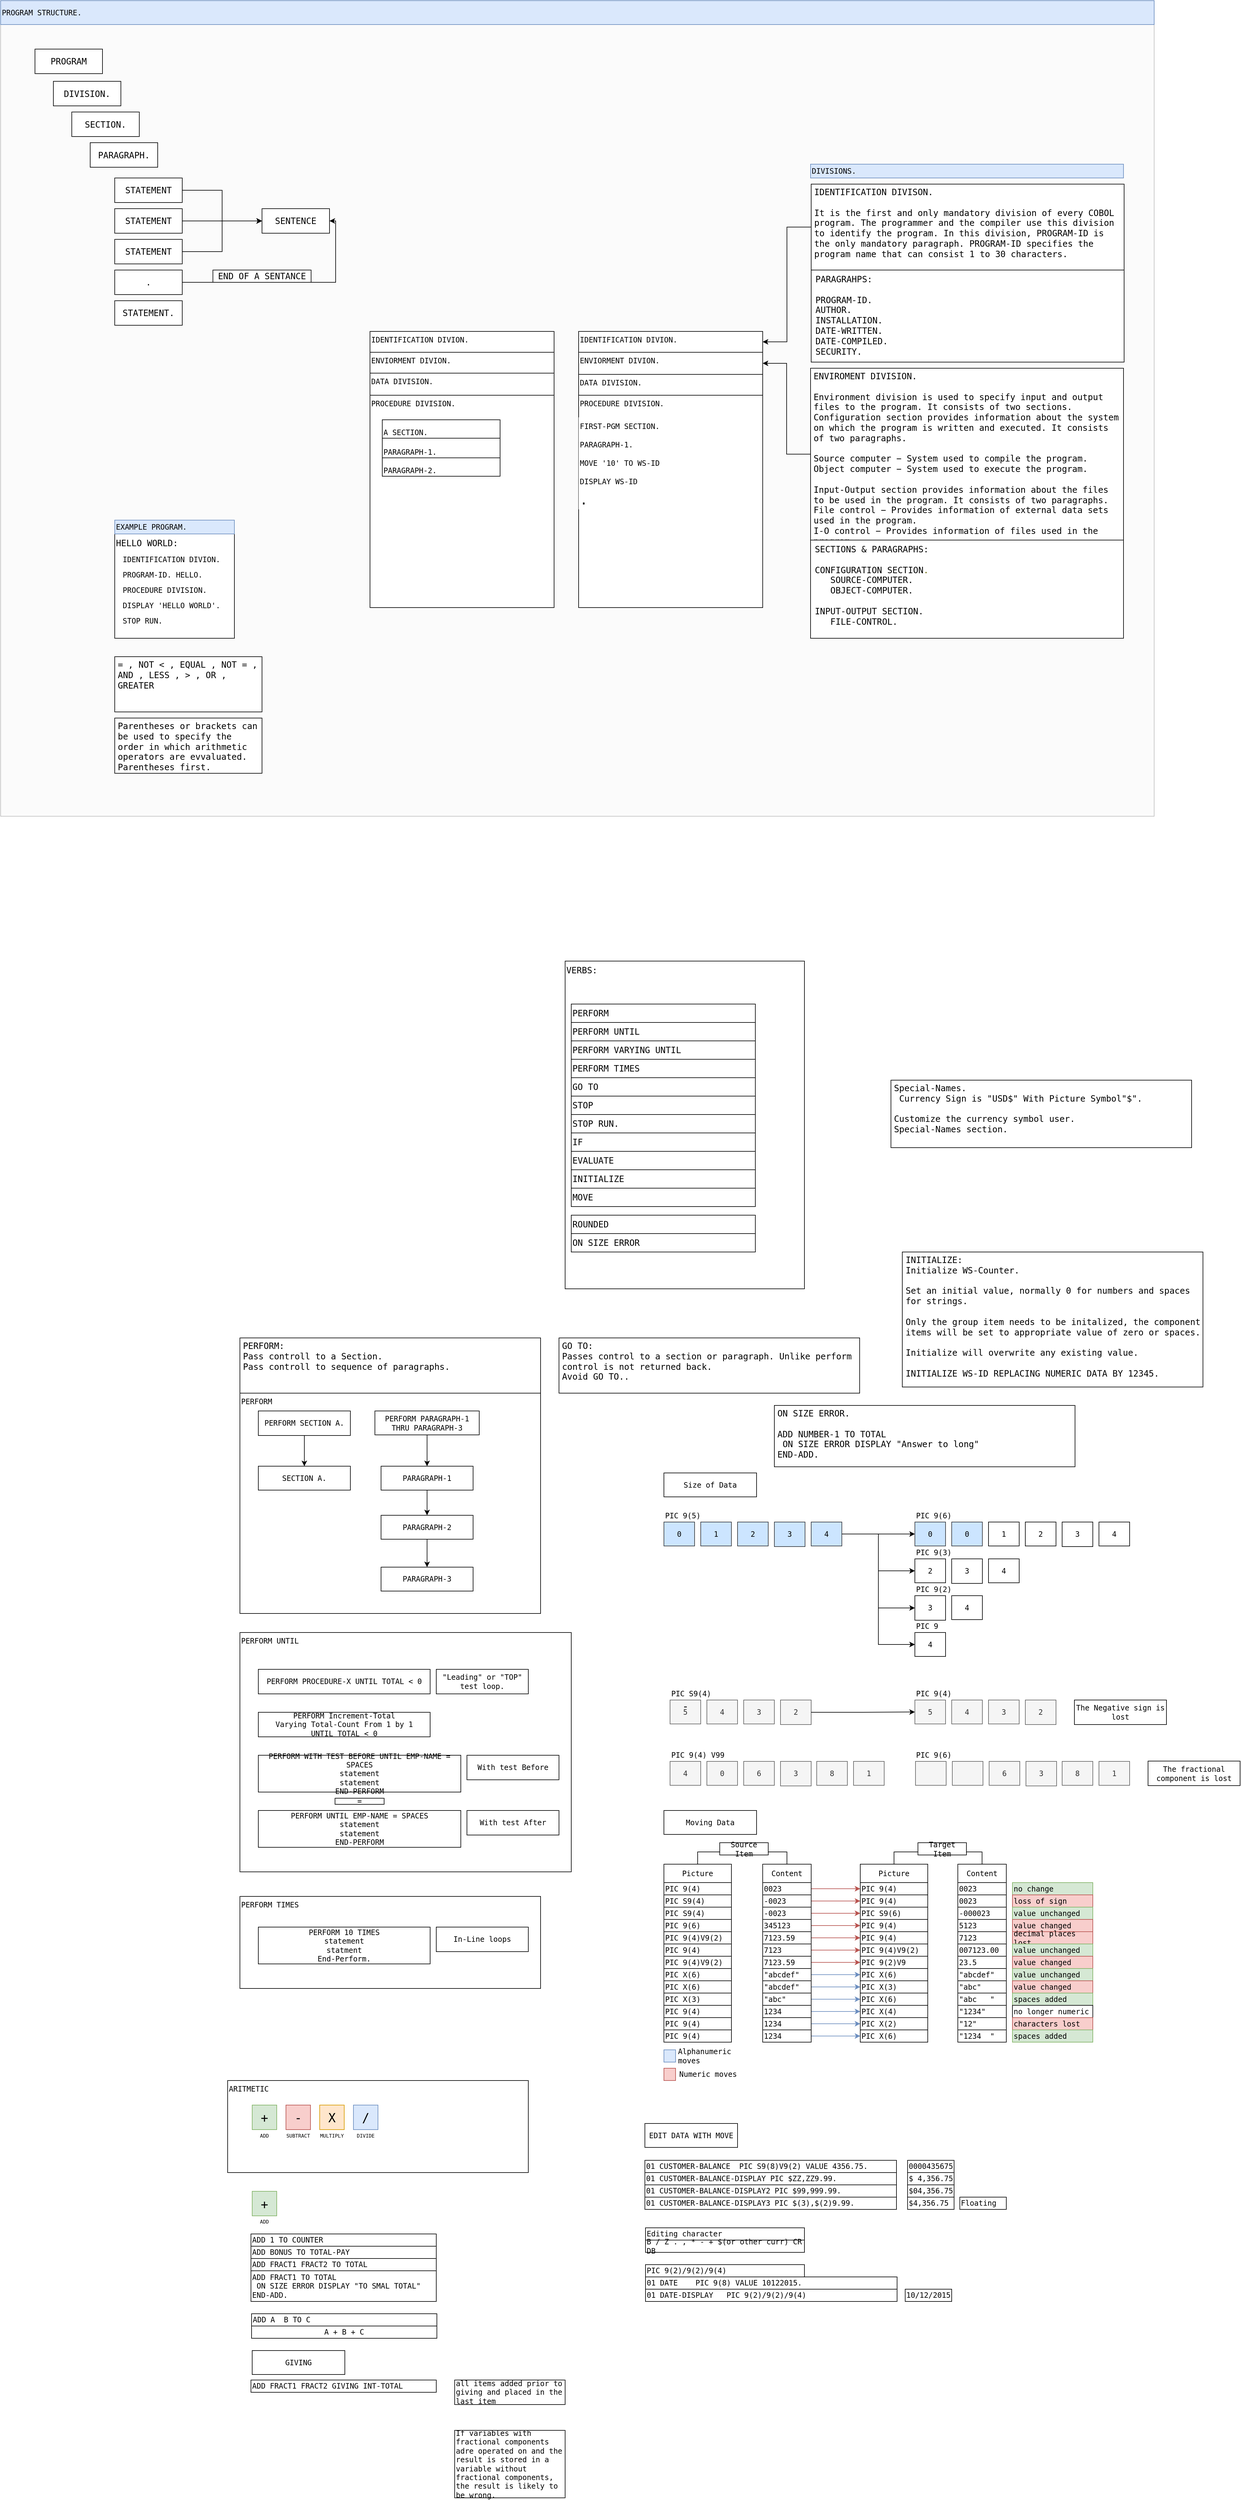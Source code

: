 <mxfile version="17.4.6" type="github">
  <diagram id="C5RBs43oDa-KdzZeNtuy" name="Page-1">
    <mxGraphModel dx="2062" dy="3492" grid="1" gridSize="10" guides="1" tooltips="1" connect="1" arrows="1" fold="1" page="1" pageScale="1" pageWidth="827" pageHeight="1169" math="0" shadow="0">
      <root>
        <mxCell id="WIyWlLk6GJQsqaUBKTNV-0" />
        <mxCell id="WIyWlLk6GJQsqaUBKTNV-1" parent="WIyWlLk6GJQsqaUBKTNV-0" />
        <mxCell id="vaEvOhFpkrkMO6RIvSpw-155" value="" style="rounded=0;whiteSpace=wrap;html=1;sketch=0;fontSize=12;align=left;verticalAlign=top;fontFamily=monospace,monospace;fillColor=#f5f5f5;strokeColor=#666666;fontColor=#333333;gradientColor=none;opacity=40;" parent="WIyWlLk6GJQsqaUBKTNV-1" vertex="1">
          <mxGeometry x="160" y="-1520" width="1880" height="1290" as="geometry" />
        </mxCell>
        <mxCell id="0SPa4WWuQhr1ZMCifeJm-9" value="PERFORM TIMES" style="rounded=0;whiteSpace=wrap;html=1;sketch=0;fontSize=12;align=left;verticalAlign=top;fontFamily=monospace,monospace;" parent="WIyWlLk6GJQsqaUBKTNV-1" vertex="1">
          <mxGeometry x="550" y="1530" width="490" height="150" as="geometry" />
        </mxCell>
        <mxCell id="2tYrgcLPRN9kF1lHlc3L-101" value="&lt;font style=&quot;font-size: 14px&quot;&gt;HELLO WORLD:&lt;/font&gt;" style="rounded=0;whiteSpace=wrap;html=1;sketch=0;fontSize=12;align=left;verticalAlign=top;fontFamily=monospace,monospace;" parent="WIyWlLk6GJQsqaUBKTNV-1" vertex="1">
          <mxGeometry x="346" y="-690" width="195" height="170" as="geometry" />
        </mxCell>
        <mxCell id="2tYrgcLPRN9kF1lHlc3L-31" value="PROCEDURE DIVISION." style="rounded=0;whiteSpace=wrap;html=1;sketch=0;verticalAlign=top;align=left;fontFamily=monospace,monospace;" parent="WIyWlLk6GJQsqaUBKTNV-1" vertex="1">
          <mxGeometry x="762" y="-916" width="300" height="346" as="geometry" />
        </mxCell>
        <mxCell id="zkfFHV4jXpPFQw0GAbJ--17" value="A SECTION." style="swimlane;fontStyle=0;align=left;verticalAlign=bottom;childLayout=stackLayout;horizontal=1;startSize=30;horizontalStack=0;resizeParent=1;resizeLast=0;collapsible=1;marginBottom=0;rounded=0;shadow=0;strokeWidth=1;spacingBottom=0;spacingRight=0;fontFamily=monospace,monospace;" parent="WIyWlLk6GJQsqaUBKTNV-1" vertex="1">
          <mxGeometry x="782" y="-876" width="192" height="92" as="geometry">
            <mxRectangle x="120" y="200" width="160" height="26" as="alternateBounds" />
          </mxGeometry>
        </mxCell>
        <mxCell id="2tYrgcLPRN9kF1lHlc3L-23" value="PARAGRAPH-1." style="swimlane;fontStyle=0;align=left;verticalAlign=bottom;childLayout=stackLayout;horizontal=1;startSize=32;horizontalStack=0;resizeParent=1;resizeLast=0;collapsible=1;marginBottom=0;rounded=0;shadow=0;strokeWidth=1;fontFamily=monospace,monospace;" parent="zkfFHV4jXpPFQw0GAbJ--17" vertex="1" collapsed="1">
          <mxGeometry y="30" width="192" height="32" as="geometry">
            <mxRectangle y="30" width="192" height="174" as="alternateBounds" />
          </mxGeometry>
        </mxCell>
        <mxCell id="2tYrgcLPRN9kF1lHlc3L-25" value="    Statement" style="text;align=left;verticalAlign=top;spacingLeft=4;spacingRight=4;overflow=hidden;rotatable=0;points=[[0,0.5],[1,0.5]];portConstraint=eastwest;rounded=0;shadow=0;html=0;" parent="2tYrgcLPRN9kF1lHlc3L-23" vertex="1">
          <mxGeometry y="32" width="192" height="26" as="geometry" />
        </mxCell>
        <mxCell id="2tYrgcLPRN9kF1lHlc3L-26" value="    Statement" style="text;align=left;verticalAlign=top;spacingLeft=4;spacingRight=4;overflow=hidden;rotatable=0;points=[[0,0.5],[1,0.5]];portConstraint=eastwest;rounded=0;shadow=0;html=0;" parent="2tYrgcLPRN9kF1lHlc3L-23" vertex="1">
          <mxGeometry y="58" width="192" height="28" as="geometry" />
        </mxCell>
        <mxCell id="2tYrgcLPRN9kF1lHlc3L-27" value="    ." style="text;align=left;verticalAlign=top;spacingLeft=4;spacingRight=4;overflow=hidden;rotatable=0;points=[[0,0.5],[1,0.5]];portConstraint=eastwest;rounded=0;shadow=0;html=0;" parent="2tYrgcLPRN9kF1lHlc3L-23" vertex="1">
          <mxGeometry y="86" width="192" height="28" as="geometry" />
        </mxCell>
        <mxCell id="2tYrgcLPRN9kF1lHlc3L-28" value="" style="line;html=1;strokeWidth=1;align=left;verticalAlign=middle;spacingTop=-1;spacingLeft=3;spacingRight=3;rotatable=0;labelPosition=right;points=[];portConstraint=eastwest;" parent="2tYrgcLPRN9kF1lHlc3L-23" vertex="1">
          <mxGeometry y="114" width="192" height="8" as="geometry" />
        </mxCell>
        <mxCell id="2tYrgcLPRN9kF1lHlc3L-29" value="    Statement." style="text;align=left;verticalAlign=top;spacingLeft=4;spacingRight=4;overflow=hidden;rotatable=0;points=[[0,0.5],[1,0.5]];portConstraint=eastwest;rounded=0;shadow=0;html=0;" parent="2tYrgcLPRN9kF1lHlc3L-23" vertex="1">
          <mxGeometry y="122" width="192" height="26" as="geometry" />
        </mxCell>
        <mxCell id="2tYrgcLPRN9kF1lHlc3L-32" value="    Statement." style="text;align=left;verticalAlign=top;spacingLeft=4;spacingRight=4;overflow=hidden;rotatable=0;points=[[0,0.5],[1,0.5]];portConstraint=eastwest;rounded=0;shadow=0;html=0;" parent="2tYrgcLPRN9kF1lHlc3L-23" vertex="1">
          <mxGeometry y="148" width="192" height="26" as="geometry" />
        </mxCell>
        <mxCell id="2tYrgcLPRN9kF1lHlc3L-5" value="PARAGRAPH-2." style="swimlane;fontStyle=0;align=left;verticalAlign=bottom;childLayout=stackLayout;horizontal=1;startSize=30;horizontalStack=0;resizeParent=1;resizeLast=0;collapsible=1;marginBottom=0;rounded=0;shadow=0;strokeWidth=1;fontFamily=monospace,monospace;" parent="zkfFHV4jXpPFQw0GAbJ--17" vertex="1" collapsed="1">
          <mxGeometry y="62" width="192" height="30" as="geometry">
            <mxRectangle y="62" width="192" height="118" as="alternateBounds" />
          </mxGeometry>
        </mxCell>
        <mxCell id="2tYrgcLPRN9kF1lHlc3L-7" value="    Statement" style="text;align=left;verticalAlign=top;spacingLeft=4;spacingRight=4;overflow=hidden;rotatable=0;points=[[0,0.5],[1,0.5]];portConstraint=eastwest;rounded=0;shadow=0;html=0;" parent="2tYrgcLPRN9kF1lHlc3L-5" vertex="1">
          <mxGeometry y="30" width="192" height="26" as="geometry" />
        </mxCell>
        <mxCell id="2tYrgcLPRN9kF1lHlc3L-14" value="    Statement" style="text;align=left;verticalAlign=top;spacingLeft=4;spacingRight=4;overflow=hidden;rotatable=0;points=[[0,0.5],[1,0.5]];portConstraint=eastwest;rounded=0;shadow=0;html=0;" parent="2tYrgcLPRN9kF1lHlc3L-5" vertex="1">
          <mxGeometry y="56" width="192" height="28" as="geometry" />
        </mxCell>
        <mxCell id="2tYrgcLPRN9kF1lHlc3L-11" value="" style="line;html=1;strokeWidth=1;align=left;verticalAlign=middle;spacingTop=-1;spacingLeft=3;spacingRight=3;rotatable=0;labelPosition=right;points=[];portConstraint=eastwest;" parent="2tYrgcLPRN9kF1lHlc3L-5" vertex="1">
          <mxGeometry y="84" width="192" height="8" as="geometry" />
        </mxCell>
        <mxCell id="2tYrgcLPRN9kF1lHlc3L-8" value="    Statement." style="text;align=left;verticalAlign=top;spacingLeft=4;spacingRight=4;overflow=hidden;rotatable=0;points=[[0,0.5],[1,0.5]];portConstraint=eastwest;rounded=0;shadow=0;html=0;" parent="2tYrgcLPRN9kF1lHlc3L-5" vertex="1">
          <mxGeometry y="92" width="192" height="24" as="geometry" />
        </mxCell>
        <mxCell id="2tYrgcLPRN9kF1lHlc3L-33" value="DATA DIVISION." style="rounded=0;whiteSpace=wrap;html=1;sketch=0;verticalAlign=top;align=left;fontFamily=monospace,monospace;" parent="WIyWlLk6GJQsqaUBKTNV-1" vertex="1">
          <mxGeometry x="762" y="-952" width="300" height="36" as="geometry" />
        </mxCell>
        <mxCell id="2tYrgcLPRN9kF1lHlc3L-34" value="ENVIORMENT DIVION." style="rounded=0;whiteSpace=wrap;html=1;sketch=0;verticalAlign=top;align=left;fontFamily=monospace,monospace;" parent="WIyWlLk6GJQsqaUBKTNV-1" vertex="1">
          <mxGeometry x="762" y="-986" width="300" height="34" as="geometry" />
        </mxCell>
        <mxCell id="2tYrgcLPRN9kF1lHlc3L-35" value="IDENTIFICATION DIVION." style="rounded=0;whiteSpace=wrap;html=1;sketch=0;verticalAlign=top;align=left;fontFamily=monospace,monospace;" parent="WIyWlLk6GJQsqaUBKTNV-1" vertex="1">
          <mxGeometry x="762" y="-1020" width="300" height="34" as="geometry" />
        </mxCell>
        <mxCell id="2tYrgcLPRN9kF1lHlc3L-41" value="PROCEDURE DIVISION." style="rounded=0;whiteSpace=wrap;html=1;sketch=0;verticalAlign=top;align=left;fontFamily=monospace,monospace;" parent="WIyWlLk6GJQsqaUBKTNV-1" vertex="1">
          <mxGeometry x="1102" y="-916" width="300" height="346" as="geometry" />
        </mxCell>
        <mxCell id="2tYrgcLPRN9kF1lHlc3L-55" value="DATA DIVISION." style="rounded=0;whiteSpace=wrap;html=1;sketch=0;verticalAlign=top;align=left;fontFamily=monospace,monospace;" parent="WIyWlLk6GJQsqaUBKTNV-1" vertex="1">
          <mxGeometry x="1102" y="-950" width="300" height="34" as="geometry" />
        </mxCell>
        <mxCell id="2tYrgcLPRN9kF1lHlc3L-56" value="ENVIORMENT DIVION." style="rounded=0;whiteSpace=wrap;html=1;sketch=0;verticalAlign=top;align=left;fontFamily=monospace,monospace;" parent="WIyWlLk6GJQsqaUBKTNV-1" vertex="1">
          <mxGeometry x="1102" y="-986" width="300" height="36" as="geometry" />
        </mxCell>
        <mxCell id="2tYrgcLPRN9kF1lHlc3L-57" value="IDENTIFICATION DIVION." style="rounded=0;whiteSpace=wrap;html=1;sketch=0;verticalAlign=top;align=left;fontFamily=monospace,monospace;" parent="WIyWlLk6GJQsqaUBKTNV-1" vertex="1">
          <mxGeometry x="1102" y="-1020" width="300" height="34" as="geometry" />
        </mxCell>
        <mxCell id="2tYrgcLPRN9kF1lHlc3L-36" value="FIRST-PGM SECTION." style="rounded=0;whiteSpace=wrap;html=1;sketch=0;strokeColor=none;align=left;fontFamily=monospace,monospace;" parent="WIyWlLk6GJQsqaUBKTNV-1" vertex="1">
          <mxGeometry x="1102" y="-880" width="150" height="30" as="geometry" />
        </mxCell>
        <mxCell id="2tYrgcLPRN9kF1lHlc3L-37" value="PARAGRAPH-1." style="rounded=0;whiteSpace=wrap;html=1;sketch=0;strokeColor=none;align=left;fontFamily=monospace,monospace;" parent="WIyWlLk6GJQsqaUBKTNV-1" vertex="1">
          <mxGeometry x="1102" y="-850" width="150" height="30" as="geometry" />
        </mxCell>
        <mxCell id="2tYrgcLPRN9kF1lHlc3L-38" value="MOVE &#39;10&#39; TO WS-ID" style="rounded=0;whiteSpace=wrap;html=1;sketch=0;strokeColor=none;align=left;fontFamily=monospace,monospace;" parent="WIyWlLk6GJQsqaUBKTNV-1" vertex="1">
          <mxGeometry x="1102" y="-820" width="150" height="30" as="geometry" />
        </mxCell>
        <mxCell id="2tYrgcLPRN9kF1lHlc3L-39" value="DISPLAY WS-ID" style="rounded=0;whiteSpace=wrap;html=1;sketch=0;strokeColor=none;align=left;fontFamily=monospace,monospace;" parent="WIyWlLk6GJQsqaUBKTNV-1" vertex="1">
          <mxGeometry x="1102" y="-790" width="150" height="30" as="geometry" />
        </mxCell>
        <mxCell id="2tYrgcLPRN9kF1lHlc3L-40" value="&lt;font style=&quot;font-size: 21px&quot;&gt;.&lt;/font&gt;" style="rounded=0;whiteSpace=wrap;html=1;sketch=0;strokeColor=none;align=left;fontFamily=monospace,monospace;" parent="WIyWlLk6GJQsqaUBKTNV-1" vertex="1">
          <mxGeometry x="1102" y="-760" width="150" height="30" as="geometry" />
        </mxCell>
        <mxCell id="2tYrgcLPRN9kF1lHlc3L-58" value="IDENTIFICATION DIVISON.&lt;br&gt;&lt;br&gt;It is the first and only mandatory division of every COBOL program. The programmer and the compiler use this division to identify the program. In this division, PROGRAM-ID is the only mandatory paragraph. PROGRAM-ID specifies the program name that can consist 1 to 30 characters." style="rounded=0;sketch=0;fontSize=14;align=left;verticalAlign=top;fontFamily=monospace,monospace;spacing=0;whiteSpace=wrap;html=1;spacingTop=0;spacingLeft=5;spacingRight=5;" parent="WIyWlLk6GJQsqaUBKTNV-1" vertex="1">
          <mxGeometry x="1481" y="-1260" width="510" height="140" as="geometry" />
        </mxCell>
        <mxCell id="2tYrgcLPRN9kF1lHlc3L-59" value="" style="endArrow=classic;html=1;rounded=0;fontSize=21;edgeStyle=orthogonalEdgeStyle;entryX=1;entryY=0.5;entryDx=0;entryDy=0;fontFamily=monospace,monospace;" parent="WIyWlLk6GJQsqaUBKTNV-1" source="2tYrgcLPRN9kF1lHlc3L-58" target="2tYrgcLPRN9kF1lHlc3L-57" edge="1">
          <mxGeometry width="50" height="50" relative="1" as="geometry">
            <mxPoint x="970" y="102" as="sourcePoint" />
            <mxPoint x="1020" y="52" as="targetPoint" />
          </mxGeometry>
        </mxCell>
        <mxCell id="2tYrgcLPRN9kF1lHlc3L-60" value="PERFORM" style="rounded=0;whiteSpace=wrap;html=1;sketch=0;fontSize=12;align=left;verticalAlign=top;fontFamily=monospace,monospace;" parent="WIyWlLk6GJQsqaUBKTNV-1" vertex="1">
          <mxGeometry x="550" y="710" width="490" height="359" as="geometry" />
        </mxCell>
        <mxCell id="2tYrgcLPRN9kF1lHlc3L-64" style="edgeStyle=orthogonalEdgeStyle;rounded=0;orthogonalLoop=1;jettySize=auto;html=1;exitX=0.5;exitY=1;exitDx=0;exitDy=0;entryX=0.5;entryY=0;entryDx=0;entryDy=0;fontSize=12;fontFamily=monospace,monospace;" parent="WIyWlLk6GJQsqaUBKTNV-1" source="2tYrgcLPRN9kF1lHlc3L-61" target="2tYrgcLPRN9kF1lHlc3L-63" edge="1">
          <mxGeometry relative="1" as="geometry" />
        </mxCell>
        <mxCell id="2tYrgcLPRN9kF1lHlc3L-61" value="PERFORM SECTION A." style="rounded=0;whiteSpace=wrap;html=1;sketch=0;fontSize=12;fontFamily=monospace,monospace;" parent="WIyWlLk6GJQsqaUBKTNV-1" vertex="1">
          <mxGeometry x="580" y="739" width="150" height="40" as="geometry" />
        </mxCell>
        <mxCell id="2tYrgcLPRN9kF1lHlc3L-68" style="edgeStyle=orthogonalEdgeStyle;rounded=0;orthogonalLoop=1;jettySize=auto;html=1;exitX=0.5;exitY=1;exitDx=0;exitDy=0;entryX=0.5;entryY=0;entryDx=0;entryDy=0;fontSize=12;fontFamily=monospace,monospace;" parent="WIyWlLk6GJQsqaUBKTNV-1" source="2tYrgcLPRN9kF1lHlc3L-62" target="2tYrgcLPRN9kF1lHlc3L-65" edge="1">
          <mxGeometry relative="1" as="geometry" />
        </mxCell>
        <mxCell id="2tYrgcLPRN9kF1lHlc3L-62" value="PERFORM PARAGRAPH-1&lt;br&gt;THRU PARAGRAPH-3" style="rounded=0;whiteSpace=wrap;html=1;sketch=0;fontSize=12;fontFamily=monospace,monospace;" parent="WIyWlLk6GJQsqaUBKTNV-1" vertex="1">
          <mxGeometry x="770" y="739" width="170" height="39" as="geometry" />
        </mxCell>
        <mxCell id="2tYrgcLPRN9kF1lHlc3L-63" value="SECTION A." style="rounded=0;whiteSpace=wrap;html=1;sketch=0;fontSize=12;fontFamily=monospace,monospace;" parent="WIyWlLk6GJQsqaUBKTNV-1" vertex="1">
          <mxGeometry x="580" y="829" width="150" height="39" as="geometry" />
        </mxCell>
        <mxCell id="2tYrgcLPRN9kF1lHlc3L-69" style="edgeStyle=orthogonalEdgeStyle;rounded=0;orthogonalLoop=1;jettySize=auto;html=1;exitX=0.5;exitY=1;exitDx=0;exitDy=0;fontSize=12;fontFamily=monospace,monospace;" parent="WIyWlLk6GJQsqaUBKTNV-1" source="2tYrgcLPRN9kF1lHlc3L-65" target="2tYrgcLPRN9kF1lHlc3L-66" edge="1">
          <mxGeometry relative="1" as="geometry" />
        </mxCell>
        <mxCell id="2tYrgcLPRN9kF1lHlc3L-65" value="PARAGRAPH-1" style="rounded=0;whiteSpace=wrap;html=1;sketch=0;fontSize=12;fontFamily=monospace,monospace;" parent="WIyWlLk6GJQsqaUBKTNV-1" vertex="1">
          <mxGeometry x="780" y="829" width="150" height="39" as="geometry" />
        </mxCell>
        <mxCell id="2tYrgcLPRN9kF1lHlc3L-70" style="edgeStyle=orthogonalEdgeStyle;rounded=0;orthogonalLoop=1;jettySize=auto;html=1;exitX=0.5;exitY=1;exitDx=0;exitDy=0;fontSize=12;fontFamily=monospace,monospace;" parent="WIyWlLk6GJQsqaUBKTNV-1" source="2tYrgcLPRN9kF1lHlc3L-66" target="2tYrgcLPRN9kF1lHlc3L-67" edge="1">
          <mxGeometry relative="1" as="geometry" />
        </mxCell>
        <mxCell id="2tYrgcLPRN9kF1lHlc3L-66" value="PARAGRAPH-2" style="rounded=0;whiteSpace=wrap;html=1;sketch=0;fontSize=12;fontFamily=monospace,monospace;" parent="WIyWlLk6GJQsqaUBKTNV-1" vertex="1">
          <mxGeometry x="780" y="909" width="150" height="39" as="geometry" />
        </mxCell>
        <mxCell id="2tYrgcLPRN9kF1lHlc3L-67" value="PARAGRAPH-3" style="rounded=0;whiteSpace=wrap;html=1;sketch=0;fontSize=12;fontFamily=monospace,monospace;" parent="WIyWlLk6GJQsqaUBKTNV-1" vertex="1">
          <mxGeometry x="780" y="993.5" width="150" height="39" as="geometry" />
        </mxCell>
        <mxCell id="2tYrgcLPRN9kF1lHlc3L-72" style="edgeStyle=orthogonalEdgeStyle;rounded=0;orthogonalLoop=1;jettySize=auto;html=1;exitX=0.5;exitY=1;exitDx=0;exitDy=0;fontSize=12;fontFamily=monospace,monospace;" parent="WIyWlLk6GJQsqaUBKTNV-1" edge="1">
          <mxGeometry relative="1" as="geometry">
            <mxPoint x="795" y="710" as="sourcePoint" />
            <mxPoint x="795" y="710" as="targetPoint" />
          </mxGeometry>
        </mxCell>
        <mxCell id="2tYrgcLPRN9kF1lHlc3L-76" value="&lt;font&gt;IDENTIFICATION DIVION.&lt;/font&gt;" style="rounded=0;whiteSpace=wrap;html=1;sketch=0;verticalAlign=top;align=left;fontFamily=monospace,monospace;strokeColor=none;" parent="WIyWlLk6GJQsqaUBKTNV-1" vertex="1">
          <mxGeometry x="357" y="-662.5" width="164" height="25" as="geometry" />
        </mxCell>
        <mxCell id="2tYrgcLPRN9kF1lHlc3L-77" value="PROGRAM-ID. HELLO." style="rounded=0;whiteSpace=wrap;html=1;sketch=0;verticalAlign=top;align=left;fontFamily=monospace,monospace;strokeColor=none;" parent="WIyWlLk6GJQsqaUBKTNV-1" vertex="1">
          <mxGeometry x="357" y="-637.5" width="164" height="25" as="geometry" />
        </mxCell>
        <mxCell id="2tYrgcLPRN9kF1lHlc3L-78" value="PROCEDURE DIVISION." style="rounded=0;whiteSpace=wrap;html=1;sketch=0;verticalAlign=top;align=left;fontFamily=monospace,monospace;strokeColor=none;" parent="WIyWlLk6GJQsqaUBKTNV-1" vertex="1">
          <mxGeometry x="357" y="-612.5" width="164" height="25" as="geometry" />
        </mxCell>
        <mxCell id="2tYrgcLPRN9kF1lHlc3L-79" value="DISPLAY &#39;HELLO WORLD&#39;." style="rounded=0;whiteSpace=wrap;html=1;sketch=0;verticalAlign=top;align=left;fontFamily=monospace,monospace;strokeColor=none;" parent="WIyWlLk6GJQsqaUBKTNV-1" vertex="1">
          <mxGeometry x="357" y="-587.5" width="164" height="25" as="geometry" />
        </mxCell>
        <mxCell id="2tYrgcLPRN9kF1lHlc3L-80" value="&lt;div&gt;STOP RUN.&lt;/div&gt;&lt;div&gt;&lt;br&gt;&lt;/div&gt;" style="rounded=0;whiteSpace=wrap;html=1;sketch=0;verticalAlign=top;align=left;fontFamily=monospace,monospace;strokeColor=none;" parent="WIyWlLk6GJQsqaUBKTNV-1" vertex="1">
          <mxGeometry x="357" y="-562.5" width="164" height="25" as="geometry" />
        </mxCell>
        <mxCell id="2tYrgcLPRN9kF1lHlc3L-81" value="&lt;div style=&quot;font-size: 14px&quot;&gt;&lt;font style=&quot;font-size: 14px&quot;&gt;PARAGRAHPS:&lt;/font&gt;&lt;/div&gt;&lt;div style=&quot;font-size: 14px&quot;&gt;&lt;font style=&quot;font-size: 14px&quot;&gt;&lt;br&gt;&lt;/font&gt;&lt;/div&gt;&lt;div style=&quot;font-size: 14px&quot;&gt;&lt;font style=&quot;font-size: 14px&quot;&gt;PROGRAM-ID.&lt;/font&gt;&lt;/div&gt;&lt;div style=&quot;font-size: 14px&quot;&gt;&lt;font style=&quot;font-size: 14px&quot;&gt;AUTHOR.&lt;/font&gt;&lt;/div&gt;&lt;div style=&quot;font-size: 14px&quot;&gt;&lt;font style=&quot;font-size: 14px&quot;&gt;INSTALLATION.&lt;/font&gt;&lt;/div&gt;&lt;div style=&quot;font-size: 14px&quot;&gt;&lt;font style=&quot;font-size: 14px&quot;&gt;DATE-WRITTEN.&lt;/font&gt;&lt;/div&gt;&lt;div style=&quot;font-size: 14px&quot;&gt;&lt;font style=&quot;font-size: 14px&quot;&gt;DATE-COMPILED.&lt;/font&gt;&lt;/div&gt;&lt;div style=&quot;font-size: 14px&quot;&gt;&lt;font style=&quot;font-size: 14px&quot;&gt;SECURITY.&lt;/font&gt;&lt;/div&gt;" style="rounded=0;whiteSpace=wrap;html=1;sketch=0;verticalAlign=top;align=left;fontFamily=monospace,monospace;spacingLeft=5;spacingRight=5;" parent="WIyWlLk6GJQsqaUBKTNV-1" vertex="1">
          <mxGeometry x="1481" y="-1120" width="510" height="150" as="geometry" />
        </mxCell>
        <mxCell id="2tYrgcLPRN9kF1lHlc3L-82" value="PROGRAM" style="rounded=0;whiteSpace=wrap;html=1;sketch=0;fontFamily=monospace,monospace;fontSize=14;" parent="WIyWlLk6GJQsqaUBKTNV-1" vertex="1">
          <mxGeometry x="216" y="-1480" width="110" height="40" as="geometry" />
        </mxCell>
        <mxCell id="2tYrgcLPRN9kF1lHlc3L-83" value="DIVISION." style="rounded=0;whiteSpace=wrap;html=1;sketch=0;fontFamily=monospace,monospace;fontSize=14;" parent="WIyWlLk6GJQsqaUBKTNV-1" vertex="1">
          <mxGeometry x="246" y="-1427.5" width="110" height="40" as="geometry" />
        </mxCell>
        <mxCell id="2tYrgcLPRN9kF1lHlc3L-84" value="SECTION." style="rounded=0;whiteSpace=wrap;html=1;sketch=0;fontFamily=monospace,monospace;fontSize=14;" parent="WIyWlLk6GJQsqaUBKTNV-1" vertex="1">
          <mxGeometry x="276" y="-1377.5" width="110" height="40" as="geometry" />
        </mxCell>
        <mxCell id="2tYrgcLPRN9kF1lHlc3L-85" value="PARAGRAPH." style="rounded=0;whiteSpace=wrap;html=1;sketch=0;fontFamily=monospace,monospace;fontSize=14;" parent="WIyWlLk6GJQsqaUBKTNV-1" vertex="1">
          <mxGeometry x="306" y="-1327.5" width="110" height="40" as="geometry" />
        </mxCell>
        <mxCell id="2tYrgcLPRN9kF1lHlc3L-86" value="STATEMENT" style="rounded=0;whiteSpace=wrap;html=1;sketch=0;fontFamily=monospace,monospace;fontSize=14;" parent="WIyWlLk6GJQsqaUBKTNV-1" vertex="1">
          <mxGeometry x="346" y="-1270" width="110" height="40" as="geometry" />
        </mxCell>
        <mxCell id="2tYrgcLPRN9kF1lHlc3L-87" value="STATEMENT" style="rounded=0;whiteSpace=wrap;html=1;sketch=0;fontFamily=monospace,monospace;fontSize=14;" parent="WIyWlLk6GJQsqaUBKTNV-1" vertex="1">
          <mxGeometry x="346" y="-1220" width="110" height="40" as="geometry" />
        </mxCell>
        <mxCell id="2tYrgcLPRN9kF1lHlc3L-88" value="STATEMENT" style="rounded=0;whiteSpace=wrap;html=1;sketch=0;fontFamily=monospace,monospace;fontSize=14;" parent="WIyWlLk6GJQsqaUBKTNV-1" vertex="1">
          <mxGeometry x="346" y="-1170" width="110" height="40" as="geometry" />
        </mxCell>
        <mxCell id="2tYrgcLPRN9kF1lHlc3L-89" value="." style="rounded=0;whiteSpace=wrap;html=1;sketch=0;fontFamily=monospace,monospace;fontSize=14;" parent="WIyWlLk6GJQsqaUBKTNV-1" vertex="1">
          <mxGeometry x="346" y="-1120" width="110" height="40" as="geometry" />
        </mxCell>
        <mxCell id="2tYrgcLPRN9kF1lHlc3L-90" value="STATEMENT." style="rounded=0;whiteSpace=wrap;html=1;sketch=0;fontFamily=monospace,monospace;fontSize=14;" parent="WIyWlLk6GJQsqaUBKTNV-1" vertex="1">
          <mxGeometry x="346" y="-1070" width="110" height="40" as="geometry" />
        </mxCell>
        <mxCell id="2tYrgcLPRN9kF1lHlc3L-91" value="SENTENCE" style="rounded=0;whiteSpace=wrap;html=1;sketch=0;fontFamily=monospace,monospace;fontSize=14;" parent="WIyWlLk6GJQsqaUBKTNV-1" vertex="1">
          <mxGeometry x="586" y="-1220" width="110" height="40" as="geometry" />
        </mxCell>
        <mxCell id="2tYrgcLPRN9kF1lHlc3L-92" value="" style="endArrow=classic;html=1;rounded=0;fontSize=21;edgeStyle=orthogonalEdgeStyle;entryX=0;entryY=0.5;entryDx=0;entryDy=0;exitX=1;exitY=0.5;exitDx=0;exitDy=0;fontFamily=monospace,monospace;" parent="WIyWlLk6GJQsqaUBKTNV-1" source="2tYrgcLPRN9kF1lHlc3L-86" target="2tYrgcLPRN9kF1lHlc3L-91" edge="1">
          <mxGeometry width="50" height="50" relative="1" as="geometry">
            <mxPoint x="916" y="-1257.5" as="sourcePoint" />
            <mxPoint x="736" y="-1002.5" as="targetPoint" />
          </mxGeometry>
        </mxCell>
        <mxCell id="2tYrgcLPRN9kF1lHlc3L-93" value="" style="endArrow=classic;html=1;rounded=0;fontSize=21;edgeStyle=orthogonalEdgeStyle;entryX=0;entryY=0.5;entryDx=0;entryDy=0;exitX=1;exitY=0.5;exitDx=0;exitDy=0;fontFamily=monospace,monospace;" parent="WIyWlLk6GJQsqaUBKTNV-1" source="2tYrgcLPRN9kF1lHlc3L-87" target="2tYrgcLPRN9kF1lHlc3L-91" edge="1">
          <mxGeometry width="50" height="50" relative="1" as="geometry">
            <mxPoint x="466" y="-1240" as="sourcePoint" />
            <mxPoint x="596" y="-1160" as="targetPoint" />
          </mxGeometry>
        </mxCell>
        <mxCell id="2tYrgcLPRN9kF1lHlc3L-94" value="" style="endArrow=classic;html=1;rounded=0;fontSize=21;edgeStyle=orthogonalEdgeStyle;entryX=0;entryY=0.5;entryDx=0;entryDy=0;exitX=1;exitY=0.5;exitDx=0;exitDy=0;fontFamily=monospace,monospace;" parent="WIyWlLk6GJQsqaUBKTNV-1" source="2tYrgcLPRN9kF1lHlc3L-88" target="2tYrgcLPRN9kF1lHlc3L-91" edge="1">
          <mxGeometry width="50" height="50" relative="1" as="geometry">
            <mxPoint x="466" y="-1180" as="sourcePoint" />
            <mxPoint x="596" y="-1160" as="targetPoint" />
          </mxGeometry>
        </mxCell>
        <mxCell id="2tYrgcLPRN9kF1lHlc3L-95" value="" style="endArrow=classic;html=1;rounded=0;fontSize=21;edgeStyle=orthogonalEdgeStyle;entryX=1;entryY=0.5;entryDx=0;entryDy=0;exitX=1;exitY=0.5;exitDx=0;exitDy=0;fontFamily=monospace,monospace;" parent="WIyWlLk6GJQsqaUBKTNV-1" source="2tYrgcLPRN9kF1lHlc3L-89" target="2tYrgcLPRN9kF1lHlc3L-91" edge="1">
          <mxGeometry width="50" height="50" relative="1" as="geometry">
            <mxPoint x="596" y="-1040" as="sourcePoint" />
            <mxPoint x="726" y="-1100" as="targetPoint" />
          </mxGeometry>
        </mxCell>
        <mxCell id="2tYrgcLPRN9kF1lHlc3L-96" value="END OF A SENTANCE" style="rounded=0;whiteSpace=wrap;html=1;sketch=0;fontFamily=monospace,monospace;fontSize=14;" parent="WIyWlLk6GJQsqaUBKTNV-1" vertex="1">
          <mxGeometry x="506" y="-1120" width="160" height="20" as="geometry" />
        </mxCell>
        <mxCell id="2tYrgcLPRN9kF1lHlc3L-97" value="&lt;font style=&quot;font-size: 14px&quot;&gt;VERBS:&lt;/font&gt;" style="rounded=0;whiteSpace=wrap;html=1;sketch=0;fontSize=12;align=left;verticalAlign=top;fontFamily=monospace,monospace;" parent="WIyWlLk6GJQsqaUBKTNV-1" vertex="1">
          <mxGeometry x="1080" y="6" width="390" height="534" as="geometry" />
        </mxCell>
        <mxCell id="2tYrgcLPRN9kF1lHlc3L-98" value="&lt;font style=&quot;font-size: 14px&quot;&gt;PERFORM&lt;/font&gt;" style="rounded=0;whiteSpace=wrap;html=1;sketch=0;verticalAlign=top;align=left;fontFamily=monospace,monospace;" parent="WIyWlLk6GJQsqaUBKTNV-1" vertex="1">
          <mxGeometry x="1090" y="76" width="300" height="30" as="geometry" />
        </mxCell>
        <mxCell id="2tYrgcLPRN9kF1lHlc3L-99" value="&lt;font style=&quot;font-size: 14px&quot;&gt;GO TO&lt;/font&gt;" style="rounded=0;whiteSpace=wrap;html=1;sketch=0;verticalAlign=top;align=left;fontFamily=monospace,monospace;" parent="WIyWlLk6GJQsqaUBKTNV-1" vertex="1">
          <mxGeometry x="1090" y="196" width="300" height="30" as="geometry" />
        </mxCell>
        <mxCell id="2tYrgcLPRN9kF1lHlc3L-100" value="PERFORM:&lt;br&gt;&lt;div&gt;Pass controll to a Section.&lt;/div&gt;&lt;div&gt;Pass controll to sequence of paragraphs.&lt;br&gt;&lt;/div&gt;&lt;div&gt;&lt;br&gt;&lt;/div&gt;" style="rounded=0;sketch=0;fontSize=14;align=left;verticalAlign=top;fontFamily=monospace,monospace;spacing=0;whiteSpace=wrap;html=1;spacingTop=0;spacingLeft=5;spacingRight=5;" parent="WIyWlLk6GJQsqaUBKTNV-1" vertex="1">
          <mxGeometry x="550" y="620" width="490" height="90" as="geometry" />
        </mxCell>
        <mxCell id="2tYrgcLPRN9kF1lHlc3L-102" value="GO TO:&lt;br&gt;Passes control to a section or paragraph. Unlike perform control is not returned back.&amp;nbsp;&lt;br&gt;Avoid GO TO.." style="rounded=0;sketch=0;fontSize=14;align=left;verticalAlign=top;fontFamily=monospace,monospace;spacing=0;whiteSpace=wrap;html=1;spacingTop=0;spacingLeft=5;spacingRight=5;" parent="WIyWlLk6GJQsqaUBKTNV-1" vertex="1">
          <mxGeometry x="1070" y="620" width="490" height="90" as="geometry" />
        </mxCell>
        <mxCell id="2tYrgcLPRN9kF1lHlc3L-103" value="&lt;font style=&quot;font-size: 14px&quot;&gt;STOP&lt;/font&gt;" style="rounded=0;whiteSpace=wrap;html=1;sketch=0;verticalAlign=top;align=left;fontFamily=monospace,monospace;" parent="WIyWlLk6GJQsqaUBKTNV-1" vertex="1">
          <mxGeometry x="1090" y="226" width="300" height="30" as="geometry" />
        </mxCell>
        <mxCell id="2tYrgcLPRN9kF1lHlc3L-104" value="&lt;font style=&quot;font-size: 14px&quot;&gt;STOP RUN.&lt;/font&gt;" style="rounded=0;whiteSpace=wrap;html=1;sketch=0;verticalAlign=top;align=left;fontFamily=monospace,monospace;" parent="WIyWlLk6GJQsqaUBKTNV-1" vertex="1">
          <mxGeometry x="1090" y="256" width="300" height="30" as="geometry" />
        </mxCell>
        <mxCell id="2tYrgcLPRN9kF1lHlc3L-105" value="&lt;font style=&quot;font-size: 14px&quot;&gt;IF&lt;/font&gt;" style="rounded=0;whiteSpace=wrap;html=1;sketch=0;verticalAlign=top;align=left;fontFamily=monospace,monospace;" parent="WIyWlLk6GJQsqaUBKTNV-1" vertex="1">
          <mxGeometry x="1090" y="286" width="300" height="30" as="geometry" />
        </mxCell>
        <mxCell id="2tYrgcLPRN9kF1lHlc3L-106" value="&lt;font style=&quot;font-size: 14px&quot;&gt;EVALUATE&lt;/font&gt;" style="rounded=0;whiteSpace=wrap;html=1;sketch=0;verticalAlign=top;align=left;fontFamily=monospace,monospace;" parent="WIyWlLk6GJQsqaUBKTNV-1" vertex="1">
          <mxGeometry x="1090" y="316" width="300" height="30" as="geometry" />
        </mxCell>
        <mxCell id="2tYrgcLPRN9kF1lHlc3L-107" value="= , NOT &amp;lt; , EQUAL , NOT = , AND , LESS , &amp;gt; , OR , GREATER" style="rounded=0;sketch=0;fontSize=14;align=left;verticalAlign=top;fontFamily=monospace,monospace;spacing=0;whiteSpace=wrap;html=1;spacingTop=0;spacingLeft=5;spacingRight=5;" parent="WIyWlLk6GJQsqaUBKTNV-1" vertex="1">
          <mxGeometry x="346" y="-490" width="240" height="90" as="geometry" />
        </mxCell>
        <mxCell id="2tYrgcLPRN9kF1lHlc3L-108" value="Parentheses or brackets can be used to specify the order in which arithmetic operators are evvaluated. Parentheses first." style="rounded=0;sketch=0;fontSize=14;align=left;verticalAlign=top;fontFamily=monospace,monospace;spacing=0;whiteSpace=wrap;html=1;spacingTop=0;spacingLeft=5;spacingRight=5;" parent="WIyWlLk6GJQsqaUBKTNV-1" vertex="1">
          <mxGeometry x="346" y="-390" width="240" height="90" as="geometry" />
        </mxCell>
        <mxCell id="0SPa4WWuQhr1ZMCifeJm-0" value="PERFORM UNTIL" style="rounded=0;whiteSpace=wrap;html=1;sketch=0;fontSize=12;align=left;verticalAlign=top;fontFamily=monospace,monospace;" parent="WIyWlLk6GJQsqaUBKTNV-1" vertex="1">
          <mxGeometry x="550" y="1100" width="540" height="390" as="geometry" />
        </mxCell>
        <mxCell id="0SPa4WWuQhr1ZMCifeJm-1" value="PERFORM PROCEDURE-X UNTIL TOTAL &amp;lt; 0" style="rounded=0;whiteSpace=wrap;html=1;sketch=0;fontSize=12;fontFamily=monospace,monospace;" parent="WIyWlLk6GJQsqaUBKTNV-1" vertex="1">
          <mxGeometry x="580" y="1160" width="280" height="40" as="geometry" />
        </mxCell>
        <mxCell id="0SPa4WWuQhr1ZMCifeJm-2" value="PERFORM Increment-Total&lt;br&gt;Varying Total-Count From 1 by 1&lt;br&gt;UNTIL TOTAL &amp;lt; 0" style="rounded=0;whiteSpace=wrap;html=1;sketch=0;fontSize=12;fontFamily=monospace,monospace;" parent="WIyWlLk6GJQsqaUBKTNV-1" vertex="1">
          <mxGeometry x="580" y="1230" width="280" height="40" as="geometry" />
        </mxCell>
        <mxCell id="0SPa4WWuQhr1ZMCifeJm-3" value="&quot;Leading&quot; or &quot;TOP&quot; test loop." style="rounded=0;whiteSpace=wrap;html=1;sketch=0;fontSize=12;fontFamily=monospace,monospace;" parent="WIyWlLk6GJQsqaUBKTNV-1" vertex="1">
          <mxGeometry x="870" y="1160" width="150" height="40" as="geometry" />
        </mxCell>
        <mxCell id="0SPa4WWuQhr1ZMCifeJm-4" value="PERFORM 10 TIMES&lt;br&gt;statement&lt;br&gt;statment&lt;br&gt;End-Perform." style="rounded=0;whiteSpace=wrap;html=1;sketch=0;fontSize=12;fontFamily=monospace,monospace;" parent="WIyWlLk6GJQsqaUBKTNV-1" vertex="1">
          <mxGeometry x="580" y="1580" width="280" height="60" as="geometry" />
        </mxCell>
        <mxCell id="0SPa4WWuQhr1ZMCifeJm-5" value="In-Line loops" style="rounded=0;whiteSpace=wrap;html=1;sketch=0;fontSize=12;fontFamily=monospace,monospace;" parent="WIyWlLk6GJQsqaUBKTNV-1" vertex="1">
          <mxGeometry x="870" y="1580" width="150" height="40" as="geometry" />
        </mxCell>
        <mxCell id="0SPa4WWuQhr1ZMCifeJm-6" value="&lt;font style=&quot;font-size: 14px&quot;&gt;PERFORM UNTIL&lt;/font&gt;" style="rounded=0;whiteSpace=wrap;html=1;sketch=0;verticalAlign=top;align=left;fontFamily=monospace,monospace;" parent="WIyWlLk6GJQsqaUBKTNV-1" vertex="1">
          <mxGeometry x="1090" y="106" width="300" height="30" as="geometry" />
        </mxCell>
        <mxCell id="0SPa4WWuQhr1ZMCifeJm-7" value="&lt;font style=&quot;font-size: 14px&quot;&gt;PERFORM TIMES&lt;/font&gt;" style="rounded=0;whiteSpace=wrap;html=1;sketch=0;verticalAlign=top;align=left;fontFamily=monospace,monospace;" parent="WIyWlLk6GJQsqaUBKTNV-1" vertex="1">
          <mxGeometry x="1090" y="166" width="300" height="30" as="geometry" />
        </mxCell>
        <mxCell id="0SPa4WWuQhr1ZMCifeJm-8" value="PERFORM WITH TEST BEFORE UNTIL EMP-NAME = SPACES&lt;br&gt;statement&lt;br&gt;statement&lt;br&gt;END-PERFORM" style="rounded=0;whiteSpace=wrap;html=1;sketch=0;fontSize=12;fontFamily=monospace,monospace;" parent="WIyWlLk6GJQsqaUBKTNV-1" vertex="1">
          <mxGeometry x="580" y="1300" width="330" height="60" as="geometry" />
        </mxCell>
        <mxCell id="0SPa4WWuQhr1ZMCifeJm-10" value="PERFORM UNTIL EMP-NAME = SPACES&lt;br&gt;statement&lt;br&gt;statement&lt;br&gt;END-PERFORM" style="rounded=0;whiteSpace=wrap;html=1;sketch=0;fontSize=12;fontFamily=monospace,monospace;" parent="WIyWlLk6GJQsqaUBKTNV-1" vertex="1">
          <mxGeometry x="580" y="1390" width="330" height="60" as="geometry" />
        </mxCell>
        <mxCell id="0SPa4WWuQhr1ZMCifeJm-11" value="=" style="rounded=0;whiteSpace=wrap;html=1;sketch=0;fontSize=12;fontFamily=monospace,monospace;" parent="WIyWlLk6GJQsqaUBKTNV-1" vertex="1">
          <mxGeometry x="705" y="1370" width="80" height="10" as="geometry" />
        </mxCell>
        <mxCell id="0SPa4WWuQhr1ZMCifeJm-12" value="With test After" style="rounded=0;whiteSpace=wrap;html=1;sketch=0;fontSize=12;fontFamily=monospace,monospace;" parent="WIyWlLk6GJQsqaUBKTNV-1" vertex="1">
          <mxGeometry x="920" y="1390" width="150" height="40" as="geometry" />
        </mxCell>
        <mxCell id="0SPa4WWuQhr1ZMCifeJm-13" value="With test Before" style="rounded=0;whiteSpace=wrap;html=1;sketch=0;fontSize=12;fontFamily=monospace,monospace;" parent="WIyWlLk6GJQsqaUBKTNV-1" vertex="1">
          <mxGeometry x="920" y="1300" width="150" height="40" as="geometry" />
        </mxCell>
        <mxCell id="4XeJo6gM6CmiMxU_BUCI-0" value="&lt;font style=&quot;font-size: 14px&quot;&gt;PERFORM VARYING UNTIL&lt;/font&gt;" style="rounded=0;whiteSpace=wrap;html=1;sketch=0;verticalAlign=top;align=left;fontFamily=monospace,monospace;" parent="WIyWlLk6GJQsqaUBKTNV-1" vertex="1">
          <mxGeometry x="1090" y="136" width="300" height="30" as="geometry" />
        </mxCell>
        <mxCell id="4XeJo6gM6CmiMxU_BUCI-1" value="0" style="rounded=0;whiteSpace=wrap;html=1;sketch=0;fontSize=12;fontFamily=monospace,monospace;fillColor=#cce5ff;strokeColor=#36393d;" parent="WIyWlLk6GJQsqaUBKTNV-1" vertex="1">
          <mxGeometry x="1241" y="920" width="50" height="39" as="geometry" />
        </mxCell>
        <mxCell id="4XeJo6gM6CmiMxU_BUCI-2" value="1" style="rounded=0;whiteSpace=wrap;html=1;sketch=0;fontSize=12;fontFamily=monospace,monospace;fillColor=#cce5ff;strokeColor=#36393d;" parent="WIyWlLk6GJQsqaUBKTNV-1" vertex="1">
          <mxGeometry x="1301" y="920" width="50" height="39" as="geometry" />
        </mxCell>
        <mxCell id="4XeJo6gM6CmiMxU_BUCI-3" value="2" style="rounded=0;whiteSpace=wrap;html=1;sketch=0;fontSize=12;fontFamily=monospace,monospace;fillColor=#cce5ff;strokeColor=#36393d;" parent="WIyWlLk6GJQsqaUBKTNV-1" vertex="1">
          <mxGeometry x="1361" y="920" width="50" height="39" as="geometry" />
        </mxCell>
        <mxCell id="4XeJo6gM6CmiMxU_BUCI-4" value="3" style="rounded=0;whiteSpace=wrap;html=1;sketch=0;fontSize=12;fontFamily=monospace,monospace;fillColor=#cce5ff;strokeColor=#36393d;" parent="WIyWlLk6GJQsqaUBKTNV-1" vertex="1">
          <mxGeometry x="1421" y="920" width="50" height="40" as="geometry" />
        </mxCell>
        <mxCell id="4XeJo6gM6CmiMxU_BUCI-5" value="4" style="rounded=0;whiteSpace=wrap;html=1;sketch=0;fontSize=12;fontFamily=monospace,monospace;fillColor=#cce5ff;strokeColor=#36393d;" parent="WIyWlLk6GJQsqaUBKTNV-1" vertex="1">
          <mxGeometry x="1481" y="920" width="50" height="39" as="geometry" />
        </mxCell>
        <mxCell id="4XeJo6gM6CmiMxU_BUCI-6" value="0" style="rounded=0;whiteSpace=wrap;html=1;sketch=0;fontSize=12;fontFamily=monospace,monospace;fillColor=#cce5ff;strokeColor=#36393d;" parent="WIyWlLk6GJQsqaUBKTNV-1" vertex="1">
          <mxGeometry x="1710" y="920" width="50" height="39" as="geometry" />
        </mxCell>
        <mxCell id="4XeJo6gM6CmiMxU_BUCI-7" value="1" style="rounded=0;whiteSpace=wrap;html=1;sketch=0;fontSize=12;fontFamily=monospace,monospace;" parent="WIyWlLk6GJQsqaUBKTNV-1" vertex="1">
          <mxGeometry x="1770" y="920" width="50" height="39" as="geometry" />
        </mxCell>
        <mxCell id="4XeJo6gM6CmiMxU_BUCI-8" value="2" style="rounded=0;whiteSpace=wrap;html=1;sketch=0;fontSize=12;fontFamily=monospace,monospace;" parent="WIyWlLk6GJQsqaUBKTNV-1" vertex="1">
          <mxGeometry x="1830" y="920" width="50" height="39" as="geometry" />
        </mxCell>
        <mxCell id="4XeJo6gM6CmiMxU_BUCI-9" value="3" style="rounded=0;whiteSpace=wrap;html=1;sketch=0;fontSize=12;fontFamily=monospace,monospace;" parent="WIyWlLk6GJQsqaUBKTNV-1" vertex="1">
          <mxGeometry x="1890" y="920" width="50" height="40" as="geometry" />
        </mxCell>
        <mxCell id="4XeJo6gM6CmiMxU_BUCI-10" value="4" style="rounded=0;whiteSpace=wrap;html=1;sketch=0;fontSize=12;fontFamily=monospace,monospace;" parent="WIyWlLk6GJQsqaUBKTNV-1" vertex="1">
          <mxGeometry x="1950" y="920" width="50" height="39" as="geometry" />
        </mxCell>
        <mxCell id="4XeJo6gM6CmiMxU_BUCI-11" value="0" style="rounded=0;whiteSpace=wrap;html=1;sketch=0;fontSize=12;fontFamily=monospace,monospace;fillColor=#cce5ff;strokeColor=#36393d;" parent="WIyWlLk6GJQsqaUBKTNV-1" vertex="1">
          <mxGeometry x="1650" y="920" width="50" height="39" as="geometry" />
        </mxCell>
        <mxCell id="4XeJo6gM6CmiMxU_BUCI-14" value="2" style="rounded=0;whiteSpace=wrap;html=1;sketch=0;fontSize=12;fontFamily=monospace,monospace;" parent="WIyWlLk6GJQsqaUBKTNV-1" vertex="1">
          <mxGeometry x="1650" y="980" width="50" height="39" as="geometry" />
        </mxCell>
        <mxCell id="4XeJo6gM6CmiMxU_BUCI-15" value="3" style="rounded=0;whiteSpace=wrap;html=1;sketch=0;fontSize=12;fontFamily=monospace,monospace;" parent="WIyWlLk6GJQsqaUBKTNV-1" vertex="1">
          <mxGeometry x="1710" y="980" width="50" height="40" as="geometry" />
        </mxCell>
        <mxCell id="4XeJo6gM6CmiMxU_BUCI-16" value="4" style="rounded=0;whiteSpace=wrap;html=1;sketch=0;fontSize=12;fontFamily=monospace,monospace;" parent="WIyWlLk6GJQsqaUBKTNV-1" vertex="1">
          <mxGeometry x="1770" y="980" width="50" height="39" as="geometry" />
        </mxCell>
        <mxCell id="4XeJo6gM6CmiMxU_BUCI-17" value="3" style="rounded=0;whiteSpace=wrap;html=1;sketch=0;fontSize=12;fontFamily=monospace,monospace;" parent="WIyWlLk6GJQsqaUBKTNV-1" vertex="1">
          <mxGeometry x="1650" y="1040" width="50" height="40" as="geometry" />
        </mxCell>
        <mxCell id="4XeJo6gM6CmiMxU_BUCI-18" value="4" style="rounded=0;whiteSpace=wrap;html=1;sketch=0;fontSize=12;fontFamily=monospace,monospace;" parent="WIyWlLk6GJQsqaUBKTNV-1" vertex="1">
          <mxGeometry x="1710" y="1040" width="50" height="39" as="geometry" />
        </mxCell>
        <mxCell id="4XeJo6gM6CmiMxU_BUCI-19" value="4" style="rounded=0;whiteSpace=wrap;html=1;sketch=0;fontSize=12;fontFamily=monospace,monospace;" parent="WIyWlLk6GJQsqaUBKTNV-1" vertex="1">
          <mxGeometry x="1650" y="1100" width="50" height="39" as="geometry" />
        </mxCell>
        <mxCell id="4XeJo6gM6CmiMxU_BUCI-20" value="PIC 9(5)" style="text;html=1;strokeColor=none;fillColor=none;align=left;verticalAlign=middle;whiteSpace=wrap;rounded=0;fontFamily=monospace,monospace;" parent="WIyWlLk6GJQsqaUBKTNV-1" vertex="1">
          <mxGeometry x="1241" y="900" width="60" height="20" as="geometry" />
        </mxCell>
        <mxCell id="4XeJo6gM6CmiMxU_BUCI-21" value="PIC 9(6)" style="text;html=1;strokeColor=none;fillColor=none;align=left;verticalAlign=middle;whiteSpace=wrap;rounded=0;fontFamily=monospace,monospace;" parent="WIyWlLk6GJQsqaUBKTNV-1" vertex="1">
          <mxGeometry x="1650" y="900" width="60" height="20" as="geometry" />
        </mxCell>
        <mxCell id="4XeJo6gM6CmiMxU_BUCI-22" value="PIC 9(3)" style="text;html=1;strokeColor=none;fillColor=none;align=left;verticalAlign=middle;whiteSpace=wrap;rounded=0;fontFamily=monospace,monospace;" parent="WIyWlLk6GJQsqaUBKTNV-1" vertex="1">
          <mxGeometry x="1650" y="960" width="60" height="20" as="geometry" />
        </mxCell>
        <mxCell id="4XeJo6gM6CmiMxU_BUCI-23" value="PIC 9(2)" style="text;html=1;strokeColor=none;fillColor=none;align=left;verticalAlign=middle;whiteSpace=wrap;rounded=0;fontFamily=monospace,monospace;" parent="WIyWlLk6GJQsqaUBKTNV-1" vertex="1">
          <mxGeometry x="1650" y="1020" width="60" height="20" as="geometry" />
        </mxCell>
        <mxCell id="4XeJo6gM6CmiMxU_BUCI-24" value="PIC 9" style="text;html=1;strokeColor=none;fillColor=none;align=left;verticalAlign=middle;whiteSpace=wrap;rounded=0;fontFamily=monospace,monospace;" parent="WIyWlLk6GJQsqaUBKTNV-1" vertex="1">
          <mxGeometry x="1650" y="1080" width="60" height="20" as="geometry" />
        </mxCell>
        <mxCell id="4XeJo6gM6CmiMxU_BUCI-25" value="" style="endArrow=classic;html=1;rounded=0;fontSize=21;edgeStyle=orthogonalEdgeStyle;entryX=0;entryY=0.5;entryDx=0;entryDy=0;exitX=1;exitY=0.5;exitDx=0;exitDy=0;fontFamily=monospace,monospace;" parent="WIyWlLk6GJQsqaUBKTNV-1" source="4XeJo6gM6CmiMxU_BUCI-5" target="4XeJo6gM6CmiMxU_BUCI-11" edge="1">
          <mxGeometry width="50" height="50" relative="1" as="geometry">
            <mxPoint x="1570" y="1019" as="sourcePoint" />
            <mxPoint x="1390" y="1262.0" as="targetPoint" />
          </mxGeometry>
        </mxCell>
        <mxCell id="4XeJo6gM6CmiMxU_BUCI-26" value="" style="endArrow=classic;html=1;rounded=0;fontSize=21;edgeStyle=orthogonalEdgeStyle;entryX=0;entryY=0.5;entryDx=0;entryDy=0;exitX=1;exitY=0.5;exitDx=0;exitDy=0;fontFamily=monospace,monospace;" parent="WIyWlLk6GJQsqaUBKTNV-1" source="4XeJo6gM6CmiMxU_BUCI-5" target="4XeJo6gM6CmiMxU_BUCI-14" edge="1">
          <mxGeometry width="50" height="50" relative="1" as="geometry">
            <mxPoint x="1541" y="949.5" as="sourcePoint" />
            <mxPoint x="1660" y="949.5" as="targetPoint" />
          </mxGeometry>
        </mxCell>
        <mxCell id="4XeJo6gM6CmiMxU_BUCI-27" value="" style="endArrow=classic;html=1;rounded=0;fontSize=21;edgeStyle=orthogonalEdgeStyle;entryX=0;entryY=0.5;entryDx=0;entryDy=0;exitX=1;exitY=0.5;exitDx=0;exitDy=0;fontFamily=monospace,monospace;" parent="WIyWlLk6GJQsqaUBKTNV-1" source="4XeJo6gM6CmiMxU_BUCI-5" target="4XeJo6gM6CmiMxU_BUCI-17" edge="1">
          <mxGeometry width="50" height="50" relative="1" as="geometry">
            <mxPoint x="1541" y="949.5" as="sourcePoint" />
            <mxPoint x="1660" y="1009.5" as="targetPoint" />
          </mxGeometry>
        </mxCell>
        <mxCell id="4XeJo6gM6CmiMxU_BUCI-28" value="" style="endArrow=classic;html=1;rounded=0;fontSize=21;edgeStyle=orthogonalEdgeStyle;entryX=0;entryY=0.5;entryDx=0;entryDy=0;exitX=1;exitY=0.5;exitDx=0;exitDy=0;fontFamily=monospace,monospace;" parent="WIyWlLk6GJQsqaUBKTNV-1" source="4XeJo6gM6CmiMxU_BUCI-5" target="4XeJo6gM6CmiMxU_BUCI-19" edge="1">
          <mxGeometry width="50" height="50" relative="1" as="geometry">
            <mxPoint x="1541" y="949.5" as="sourcePoint" />
            <mxPoint x="1660" y="1070" as="targetPoint" />
          </mxGeometry>
        </mxCell>
        <mxCell id="4XeJo6gM6CmiMxU_BUCI-29" value="Size of Data" style="rounded=0;whiteSpace=wrap;html=1;sketch=0;fontSize=12;fontFamily=monospace,monospace;" parent="WIyWlLk6GJQsqaUBKTNV-1" vertex="1">
          <mxGeometry x="1241" y="840" width="151" height="39" as="geometry" />
        </mxCell>
        <mxCell id="4XeJo6gM6CmiMxU_BUCI-30" value="5" style="rounded=0;whiteSpace=wrap;html=1;sketch=0;fontSize=12;fontFamily=monospace,monospace;fillColor=#f5f5f5;fontColor=#333333;strokeColor=#666666;" parent="WIyWlLk6GJQsqaUBKTNV-1" vertex="1">
          <mxGeometry x="1251" y="1210" width="50" height="39" as="geometry" />
        </mxCell>
        <mxCell id="4XeJo6gM6CmiMxU_BUCI-31" value="4" style="rounded=0;whiteSpace=wrap;html=1;sketch=0;fontSize=12;fontFamily=monospace,monospace;fillColor=#f5f5f5;fontColor=#333333;strokeColor=#666666;" parent="WIyWlLk6GJQsqaUBKTNV-1" vertex="1">
          <mxGeometry x="1311" y="1210" width="50" height="39" as="geometry" />
        </mxCell>
        <mxCell id="4XeJo6gM6CmiMxU_BUCI-32" value="3" style="rounded=0;whiteSpace=wrap;html=1;sketch=0;fontSize=12;fontFamily=monospace,monospace;fillColor=#f5f5f5;fontColor=#333333;strokeColor=#666666;" parent="WIyWlLk6GJQsqaUBKTNV-1" vertex="1">
          <mxGeometry x="1371" y="1210" width="50" height="39" as="geometry" />
        </mxCell>
        <mxCell id="4XeJo6gM6CmiMxU_BUCI-33" value="2" style="rounded=0;whiteSpace=wrap;html=1;sketch=0;fontSize=12;fontFamily=monospace,monospace;fillColor=#f5f5f5;fontColor=#333333;strokeColor=#666666;" parent="WIyWlLk6GJQsqaUBKTNV-1" vertex="1">
          <mxGeometry x="1431" y="1210" width="50" height="40" as="geometry" />
        </mxCell>
        <mxCell id="4XeJo6gM6CmiMxU_BUCI-35" value="PIC S9(4)" style="text;html=1;strokeColor=none;fillColor=none;align=left;verticalAlign=middle;whiteSpace=wrap;rounded=0;fontFamily=monospace,monospace;" parent="WIyWlLk6GJQsqaUBKTNV-1" vertex="1">
          <mxGeometry x="1251" y="1190" width="69" height="20" as="geometry" />
        </mxCell>
        <mxCell id="4XeJo6gM6CmiMxU_BUCI-36" value="-" style="text;html=1;strokeColor=none;fillColor=none;align=left;verticalAlign=middle;whiteSpace=wrap;rounded=0;fontFamily=monospace,monospace;fontSize=17;" parent="WIyWlLk6GJQsqaUBKTNV-1" vertex="1">
          <mxGeometry x="1268.5" y="1210" width="21.5" height="20" as="geometry" />
        </mxCell>
        <mxCell id="4XeJo6gM6CmiMxU_BUCI-37" value="5" style="rounded=0;whiteSpace=wrap;html=1;sketch=0;fontSize=12;fontFamily=monospace,monospace;fillColor=#f5f5f5;fontColor=#333333;strokeColor=#666666;" parent="WIyWlLk6GJQsqaUBKTNV-1" vertex="1">
          <mxGeometry x="1650" y="1210" width="50" height="39" as="geometry" />
        </mxCell>
        <mxCell id="4XeJo6gM6CmiMxU_BUCI-38" value="4" style="rounded=0;whiteSpace=wrap;html=1;sketch=0;fontSize=12;fontFamily=monospace,monospace;fillColor=#f5f5f5;fontColor=#333333;strokeColor=#666666;" parent="WIyWlLk6GJQsqaUBKTNV-1" vertex="1">
          <mxGeometry x="1710" y="1210" width="50" height="39" as="geometry" />
        </mxCell>
        <mxCell id="4XeJo6gM6CmiMxU_BUCI-39" value="3" style="rounded=0;whiteSpace=wrap;html=1;sketch=0;fontSize=12;fontFamily=monospace,monospace;fillColor=#f5f5f5;fontColor=#333333;strokeColor=#666666;" parent="WIyWlLk6GJQsqaUBKTNV-1" vertex="1">
          <mxGeometry x="1770" y="1210" width="50" height="39" as="geometry" />
        </mxCell>
        <mxCell id="4XeJo6gM6CmiMxU_BUCI-40" value="2" style="rounded=0;whiteSpace=wrap;html=1;sketch=0;fontSize=12;fontFamily=monospace,monospace;fillColor=#f5f5f5;fontColor=#333333;strokeColor=#666666;" parent="WIyWlLk6GJQsqaUBKTNV-1" vertex="1">
          <mxGeometry x="1830" y="1210" width="50" height="40" as="geometry" />
        </mxCell>
        <mxCell id="4XeJo6gM6CmiMxU_BUCI-41" value="PIC 9(4)" style="text;html=1;strokeColor=none;fillColor=none;align=left;verticalAlign=middle;whiteSpace=wrap;rounded=0;fontFamily=monospace,monospace;" parent="WIyWlLk6GJQsqaUBKTNV-1" vertex="1">
          <mxGeometry x="1650" y="1190" width="69" height="20" as="geometry" />
        </mxCell>
        <mxCell id="4XeJo6gM6CmiMxU_BUCI-43" value="" style="endArrow=classic;html=1;rounded=0;fontSize=21;edgeStyle=orthogonalEdgeStyle;entryX=0;entryY=0.5;entryDx=0;entryDy=0;exitX=1;exitY=0.5;exitDx=0;exitDy=0;fontFamily=monospace,monospace;" parent="WIyWlLk6GJQsqaUBKTNV-1" source="4XeJo6gM6CmiMxU_BUCI-33" target="4XeJo6gM6CmiMxU_BUCI-37" edge="1">
          <mxGeometry width="50" height="50" relative="1" as="geometry">
            <mxPoint x="1510" y="1280" as="sourcePoint" />
            <mxPoint x="1629.0" y="1280" as="targetPoint" />
          </mxGeometry>
        </mxCell>
        <mxCell id="4XeJo6gM6CmiMxU_BUCI-44" value="The Negative sign is lost" style="rounded=0;whiteSpace=wrap;html=1;sketch=0;fontSize=12;fontFamily=monospace,monospace;" parent="WIyWlLk6GJQsqaUBKTNV-1" vertex="1">
          <mxGeometry x="1910" y="1210" width="150" height="40" as="geometry" />
        </mxCell>
        <mxCell id="4XeJo6gM6CmiMxU_BUCI-45" value="4" style="rounded=0;whiteSpace=wrap;html=1;sketch=0;fontSize=12;fontFamily=monospace,monospace;fillColor=#f5f5f5;fontColor=#333333;strokeColor=#666666;" parent="WIyWlLk6GJQsqaUBKTNV-1" vertex="1">
          <mxGeometry x="1251" y="1310" width="50" height="39" as="geometry" />
        </mxCell>
        <mxCell id="4XeJo6gM6CmiMxU_BUCI-46" value="0" style="rounded=0;whiteSpace=wrap;html=1;sketch=0;fontSize=12;fontFamily=monospace,monospace;fillColor=#f5f5f5;fontColor=#333333;strokeColor=#666666;" parent="WIyWlLk6GJQsqaUBKTNV-1" vertex="1">
          <mxGeometry x="1311" y="1310" width="50" height="39" as="geometry" />
        </mxCell>
        <mxCell id="4XeJo6gM6CmiMxU_BUCI-47" value="6" style="rounded=0;whiteSpace=wrap;html=1;sketch=0;fontSize=12;fontFamily=monospace,monospace;fillColor=#f5f5f5;fontColor=#333333;strokeColor=#666666;" parent="WIyWlLk6GJQsqaUBKTNV-1" vertex="1">
          <mxGeometry x="1371" y="1310" width="50" height="39" as="geometry" />
        </mxCell>
        <mxCell id="4XeJo6gM6CmiMxU_BUCI-48" value="3" style="rounded=0;whiteSpace=wrap;html=1;sketch=0;fontSize=12;fontFamily=monospace,monospace;fillColor=#f5f5f5;fontColor=#333333;strokeColor=#666666;" parent="WIyWlLk6GJQsqaUBKTNV-1" vertex="1">
          <mxGeometry x="1431" y="1310" width="50" height="40" as="geometry" />
        </mxCell>
        <mxCell id="4XeJo6gM6CmiMxU_BUCI-49" value="8" style="rounded=0;whiteSpace=wrap;html=1;sketch=0;fontSize=12;fontFamily=monospace,monospace;fillColor=#f5f5f5;fontColor=#333333;strokeColor=#666666;" parent="WIyWlLk6GJQsqaUBKTNV-1" vertex="1">
          <mxGeometry x="1490" y="1310" width="50" height="39" as="geometry" />
        </mxCell>
        <mxCell id="4XeJo6gM6CmiMxU_BUCI-50" value="PIC 9(4) V99" style="text;html=1;strokeColor=none;fillColor=none;align=left;verticalAlign=middle;whiteSpace=wrap;rounded=0;fontFamily=monospace,monospace;" parent="WIyWlLk6GJQsqaUBKTNV-1" vertex="1">
          <mxGeometry x="1251" y="1290" width="89" height="20" as="geometry" />
        </mxCell>
        <mxCell id="4XeJo6gM6CmiMxU_BUCI-51" value="1" style="rounded=0;whiteSpace=wrap;html=1;sketch=0;fontSize=12;fontFamily=monospace,monospace;fillColor=#f5f5f5;fontColor=#333333;strokeColor=#666666;" parent="WIyWlLk6GJQsqaUBKTNV-1" vertex="1">
          <mxGeometry x="1550" y="1310" width="50" height="39" as="geometry" />
        </mxCell>
        <mxCell id="4XeJo6gM6CmiMxU_BUCI-54" value="" style="rounded=0;whiteSpace=wrap;html=1;sketch=0;fontSize=12;fontFamily=monospace,monospace;fillColor=#f5f5f5;fontColor=#333333;strokeColor=#666666;" parent="WIyWlLk6GJQsqaUBKTNV-1" vertex="1">
          <mxGeometry x="1651" y="1310" width="50" height="39" as="geometry" />
        </mxCell>
        <mxCell id="4XeJo6gM6CmiMxU_BUCI-55" value="" style="rounded=0;whiteSpace=wrap;html=1;sketch=0;fontSize=12;fontFamily=monospace,monospace;fillColor=#f5f5f5;fontColor=#333333;strokeColor=#666666;" parent="WIyWlLk6GJQsqaUBKTNV-1" vertex="1">
          <mxGeometry x="1711" y="1310" width="50" height="39" as="geometry" />
        </mxCell>
        <mxCell id="4XeJo6gM6CmiMxU_BUCI-56" value="6" style="rounded=0;whiteSpace=wrap;html=1;sketch=0;fontSize=12;fontFamily=monospace,monospace;fillColor=#f5f5f5;fontColor=#333333;strokeColor=#666666;" parent="WIyWlLk6GJQsqaUBKTNV-1" vertex="1">
          <mxGeometry x="1771" y="1310" width="50" height="39" as="geometry" />
        </mxCell>
        <mxCell id="4XeJo6gM6CmiMxU_BUCI-57" value="3" style="rounded=0;whiteSpace=wrap;html=1;sketch=0;fontSize=12;fontFamily=monospace,monospace;fillColor=#f5f5f5;fontColor=#333333;strokeColor=#666666;" parent="WIyWlLk6GJQsqaUBKTNV-1" vertex="1">
          <mxGeometry x="1831" y="1310" width="50" height="40" as="geometry" />
        </mxCell>
        <mxCell id="4XeJo6gM6CmiMxU_BUCI-58" value="8" style="rounded=0;whiteSpace=wrap;html=1;sketch=0;fontSize=12;fontFamily=monospace,monospace;fillColor=#f5f5f5;fontColor=#333333;strokeColor=#666666;" parent="WIyWlLk6GJQsqaUBKTNV-1" vertex="1">
          <mxGeometry x="1890" y="1310" width="50" height="39" as="geometry" />
        </mxCell>
        <mxCell id="4XeJo6gM6CmiMxU_BUCI-59" value="PIC 9(6)" style="text;html=1;strokeColor=none;fillColor=none;align=left;verticalAlign=middle;whiteSpace=wrap;rounded=0;fontFamily=monospace,monospace;" parent="WIyWlLk6GJQsqaUBKTNV-1" vertex="1">
          <mxGeometry x="1650" y="1290" width="89" height="20" as="geometry" />
        </mxCell>
        <mxCell id="4XeJo6gM6CmiMxU_BUCI-60" value="1" style="rounded=0;whiteSpace=wrap;html=1;sketch=0;fontSize=12;fontFamily=monospace,monospace;fillColor=#f5f5f5;fontColor=#333333;strokeColor=#666666;" parent="WIyWlLk6GJQsqaUBKTNV-1" vertex="1">
          <mxGeometry x="1950" y="1310" width="50" height="39" as="geometry" />
        </mxCell>
        <mxCell id="4XeJo6gM6CmiMxU_BUCI-61" value="The fractional component is lost" style="rounded=0;whiteSpace=wrap;html=1;sketch=0;fontSize=12;fontFamily=monospace,monospace;" parent="WIyWlLk6GJQsqaUBKTNV-1" vertex="1">
          <mxGeometry x="2030" y="1309.5" width="150" height="40" as="geometry" />
        </mxCell>
        <mxCell id="vaEvOhFpkrkMO6RIvSpw-58" style="edgeStyle=orthogonalEdgeStyle;rounded=0;orthogonalLoop=1;jettySize=auto;html=1;exitX=0.5;exitY=0;exitDx=0;exitDy=0;entryX=0.5;entryY=0;entryDx=0;entryDy=0;endArrow=none;endFill=0;" parent="WIyWlLk6GJQsqaUBKTNV-1" source="vaEvOhFpkrkMO6RIvSpw-0" target="vaEvOhFpkrkMO6RIvSpw-2" edge="1">
          <mxGeometry relative="1" as="geometry" />
        </mxCell>
        <mxCell id="vaEvOhFpkrkMO6RIvSpw-0" value="Picture" style="rounded=0;whiteSpace=wrap;html=1;sketch=0;fontSize=12;fontFamily=monospace,monospace;" parent="WIyWlLk6GJQsqaUBKTNV-1" vertex="1">
          <mxGeometry x="1241" y="1477.5" width="110" height="30" as="geometry" />
        </mxCell>
        <mxCell id="vaEvOhFpkrkMO6RIvSpw-2" value="Content" style="rounded=0;whiteSpace=wrap;html=1;sketch=0;fontSize=12;fontFamily=monospace,monospace;" parent="WIyWlLk6GJQsqaUBKTNV-1" vertex="1">
          <mxGeometry x="1402" y="1477.5" width="79" height="30" as="geometry" />
        </mxCell>
        <mxCell id="vaEvOhFpkrkMO6RIvSpw-3" value="PIC 9(4)" style="rounded=0;whiteSpace=wrap;html=1;sketch=0;fontSize=12;fontFamily=monospace,monospace;align=left;" parent="WIyWlLk6GJQsqaUBKTNV-1" vertex="1">
          <mxGeometry x="1241" y="1507.5" width="110" height="20" as="geometry" />
        </mxCell>
        <mxCell id="vaEvOhFpkrkMO6RIvSpw-4" value="PIC S9(4)" style="rounded=0;whiteSpace=wrap;html=1;sketch=0;fontSize=12;fontFamily=monospace,monospace;align=left;" parent="WIyWlLk6GJQsqaUBKTNV-1" vertex="1">
          <mxGeometry x="1241" y="1527.5" width="110" height="20" as="geometry" />
        </mxCell>
        <mxCell id="vaEvOhFpkrkMO6RIvSpw-5" value="PIC S9(4)" style="rounded=0;whiteSpace=wrap;html=1;sketch=0;fontSize=12;fontFamily=monospace,monospace;align=left;" parent="WIyWlLk6GJQsqaUBKTNV-1" vertex="1">
          <mxGeometry x="1241" y="1547.5" width="110" height="20" as="geometry" />
        </mxCell>
        <mxCell id="vaEvOhFpkrkMO6RIvSpw-6" value="PIC 9(6)" style="rounded=0;whiteSpace=wrap;html=1;sketch=0;fontSize=12;fontFamily=monospace,monospace;align=left;" parent="WIyWlLk6GJQsqaUBKTNV-1" vertex="1">
          <mxGeometry x="1241" y="1567.5" width="110" height="20" as="geometry" />
        </mxCell>
        <mxCell id="vaEvOhFpkrkMO6RIvSpw-7" value="PIC 9(4)V9(2)" style="rounded=0;whiteSpace=wrap;html=1;sketch=0;fontSize=12;fontFamily=monospace,monospace;align=left;" parent="WIyWlLk6GJQsqaUBKTNV-1" vertex="1">
          <mxGeometry x="1241" y="1587.5" width="110" height="20" as="geometry" />
        </mxCell>
        <mxCell id="vaEvOhFpkrkMO6RIvSpw-8" value="PIC 9(4)" style="rounded=0;whiteSpace=wrap;html=1;sketch=0;fontSize=12;fontFamily=monospace,monospace;align=left;" parent="WIyWlLk6GJQsqaUBKTNV-1" vertex="1">
          <mxGeometry x="1241" y="1607.5" width="110" height="20" as="geometry" />
        </mxCell>
        <mxCell id="vaEvOhFpkrkMO6RIvSpw-9" value="PIC 9(4)V9(2)" style="rounded=0;whiteSpace=wrap;html=1;sketch=0;fontSize=12;fontFamily=monospace,monospace;align=left;" parent="WIyWlLk6GJQsqaUBKTNV-1" vertex="1">
          <mxGeometry x="1241" y="1627.5" width="110" height="20" as="geometry" />
        </mxCell>
        <mxCell id="vaEvOhFpkrkMO6RIvSpw-10" value="PIC X(6)" style="rounded=0;whiteSpace=wrap;html=1;sketch=0;fontSize=12;fontFamily=monospace,monospace;align=left;" parent="WIyWlLk6GJQsqaUBKTNV-1" vertex="1">
          <mxGeometry x="1241" y="1647.5" width="110" height="20" as="geometry" />
        </mxCell>
        <mxCell id="vaEvOhFpkrkMO6RIvSpw-11" value="PIC X(6)" style="rounded=0;whiteSpace=wrap;html=1;sketch=0;fontSize=12;fontFamily=monospace,monospace;align=left;" parent="WIyWlLk6GJQsqaUBKTNV-1" vertex="1">
          <mxGeometry x="1241" y="1667.5" width="110" height="20" as="geometry" />
        </mxCell>
        <mxCell id="vaEvOhFpkrkMO6RIvSpw-12" value="PIC X(3)" style="rounded=0;whiteSpace=wrap;html=1;sketch=0;fontSize=12;fontFamily=monospace,monospace;align=left;" parent="WIyWlLk6GJQsqaUBKTNV-1" vertex="1">
          <mxGeometry x="1241" y="1687.5" width="110" height="20" as="geometry" />
        </mxCell>
        <mxCell id="vaEvOhFpkrkMO6RIvSpw-13" value="PIC 9(4)" style="rounded=0;whiteSpace=wrap;html=1;sketch=0;fontSize=12;fontFamily=monospace,monospace;align=left;" parent="WIyWlLk6GJQsqaUBKTNV-1" vertex="1">
          <mxGeometry x="1241" y="1707.5" width="110" height="20" as="geometry" />
        </mxCell>
        <mxCell id="vaEvOhFpkrkMO6RIvSpw-14" value="PIC 9(4)" style="rounded=0;whiteSpace=wrap;html=1;sketch=0;fontSize=12;fontFamily=monospace,monospace;align=left;" parent="WIyWlLk6GJQsqaUBKTNV-1" vertex="1">
          <mxGeometry x="1241" y="1727.5" width="110" height="20" as="geometry" />
        </mxCell>
        <mxCell id="vaEvOhFpkrkMO6RIvSpw-15" value="PIC 9(4)" style="rounded=0;whiteSpace=wrap;html=1;sketch=0;fontSize=12;fontFamily=monospace,monospace;align=left;" parent="WIyWlLk6GJQsqaUBKTNV-1" vertex="1">
          <mxGeometry x="1241" y="1747.5" width="110" height="20" as="geometry" />
        </mxCell>
        <mxCell id="vaEvOhFpkrkMO6RIvSpw-63" style="edgeStyle=orthogonalEdgeStyle;rounded=0;orthogonalLoop=1;jettySize=auto;html=1;entryX=0;entryY=0.5;entryDx=0;entryDy=0;endArrow=classic;endFill=1;fillColor=#f8cecc;strokeColor=#b85450;" parent="WIyWlLk6GJQsqaUBKTNV-1" source="vaEvOhFpkrkMO6RIvSpw-16" target="vaEvOhFpkrkMO6RIvSpw-31" edge="1">
          <mxGeometry relative="1" as="geometry" />
        </mxCell>
        <mxCell id="vaEvOhFpkrkMO6RIvSpw-16" value="0023" style="rounded=0;whiteSpace=wrap;html=1;sketch=0;fontSize=12;fontFamily=monospace,monospace;align=left;" parent="WIyWlLk6GJQsqaUBKTNV-1" vertex="1">
          <mxGeometry x="1402" y="1507.5" width="79" height="20" as="geometry" />
        </mxCell>
        <mxCell id="vaEvOhFpkrkMO6RIvSpw-64" style="edgeStyle=orthogonalEdgeStyle;rounded=0;orthogonalLoop=1;jettySize=auto;html=1;exitX=1;exitY=0.5;exitDx=0;exitDy=0;entryX=0;entryY=0.5;entryDx=0;entryDy=0;endArrow=classic;endFill=1;fillColor=#f8cecc;strokeColor=#b85450;" parent="WIyWlLk6GJQsqaUBKTNV-1" source="vaEvOhFpkrkMO6RIvSpw-17" target="vaEvOhFpkrkMO6RIvSpw-32" edge="1">
          <mxGeometry relative="1" as="geometry" />
        </mxCell>
        <mxCell id="vaEvOhFpkrkMO6RIvSpw-17" value="-0023" style="rounded=0;whiteSpace=wrap;html=1;sketch=0;fontSize=12;fontFamily=monospace,monospace;align=left;" parent="WIyWlLk6GJQsqaUBKTNV-1" vertex="1">
          <mxGeometry x="1402" y="1527.5" width="79" height="20" as="geometry" />
        </mxCell>
        <mxCell id="vaEvOhFpkrkMO6RIvSpw-65" style="edgeStyle=orthogonalEdgeStyle;rounded=0;orthogonalLoop=1;jettySize=auto;html=1;exitX=1;exitY=0.5;exitDx=0;exitDy=0;entryX=0;entryY=0.5;entryDx=0;entryDy=0;endArrow=classic;endFill=1;fillColor=#f8cecc;strokeColor=#b85450;" parent="WIyWlLk6GJQsqaUBKTNV-1" source="vaEvOhFpkrkMO6RIvSpw-18" target="vaEvOhFpkrkMO6RIvSpw-33" edge="1">
          <mxGeometry relative="1" as="geometry" />
        </mxCell>
        <mxCell id="vaEvOhFpkrkMO6RIvSpw-18" value="-0023" style="rounded=0;whiteSpace=wrap;html=1;sketch=0;fontSize=12;fontFamily=monospace,monospace;align=left;" parent="WIyWlLk6GJQsqaUBKTNV-1" vertex="1">
          <mxGeometry x="1402" y="1547.5" width="79" height="20" as="geometry" />
        </mxCell>
        <mxCell id="vaEvOhFpkrkMO6RIvSpw-66" style="edgeStyle=orthogonalEdgeStyle;rounded=0;orthogonalLoop=1;jettySize=auto;html=1;exitX=1;exitY=0.5;exitDx=0;exitDy=0;entryX=0;entryY=0.5;entryDx=0;entryDy=0;endArrow=classic;endFill=1;fillColor=#f8cecc;strokeColor=#b85450;" parent="WIyWlLk6GJQsqaUBKTNV-1" source="vaEvOhFpkrkMO6RIvSpw-19" target="vaEvOhFpkrkMO6RIvSpw-34" edge="1">
          <mxGeometry relative="1" as="geometry" />
        </mxCell>
        <mxCell id="vaEvOhFpkrkMO6RIvSpw-19" value="345123" style="rounded=0;whiteSpace=wrap;html=1;sketch=0;fontSize=12;fontFamily=monospace,monospace;align=left;" parent="WIyWlLk6GJQsqaUBKTNV-1" vertex="1">
          <mxGeometry x="1402" y="1567.5" width="79" height="20" as="geometry" />
        </mxCell>
        <mxCell id="vaEvOhFpkrkMO6RIvSpw-67" style="edgeStyle=orthogonalEdgeStyle;rounded=0;orthogonalLoop=1;jettySize=auto;html=1;exitX=1;exitY=0.5;exitDx=0;exitDy=0;entryX=0;entryY=0.5;entryDx=0;entryDy=0;endArrow=classic;endFill=1;fillColor=#f8cecc;strokeColor=#b85450;" parent="WIyWlLk6GJQsqaUBKTNV-1" source="vaEvOhFpkrkMO6RIvSpw-20" target="vaEvOhFpkrkMO6RIvSpw-35" edge="1">
          <mxGeometry relative="1" as="geometry" />
        </mxCell>
        <mxCell id="vaEvOhFpkrkMO6RIvSpw-20" value="7123.59" style="rounded=0;whiteSpace=wrap;html=1;sketch=0;fontSize=12;fontFamily=monospace,monospace;align=left;" parent="WIyWlLk6GJQsqaUBKTNV-1" vertex="1">
          <mxGeometry x="1402" y="1587.5" width="79" height="20" as="geometry" />
        </mxCell>
        <mxCell id="vaEvOhFpkrkMO6RIvSpw-68" style="edgeStyle=orthogonalEdgeStyle;rounded=0;orthogonalLoop=1;jettySize=auto;html=1;exitX=1;exitY=0.5;exitDx=0;exitDy=0;entryX=0;entryY=0.5;entryDx=0;entryDy=0;endArrow=classic;endFill=1;fillColor=#f8cecc;strokeColor=#b85450;" parent="WIyWlLk6GJQsqaUBKTNV-1" source="vaEvOhFpkrkMO6RIvSpw-21" target="vaEvOhFpkrkMO6RIvSpw-36" edge="1">
          <mxGeometry relative="1" as="geometry" />
        </mxCell>
        <mxCell id="vaEvOhFpkrkMO6RIvSpw-21" value="7123" style="rounded=0;whiteSpace=wrap;html=1;sketch=0;fontSize=12;fontFamily=monospace,monospace;align=left;" parent="WIyWlLk6GJQsqaUBKTNV-1" vertex="1">
          <mxGeometry x="1402" y="1607.5" width="79" height="20" as="geometry" />
        </mxCell>
        <mxCell id="vaEvOhFpkrkMO6RIvSpw-69" style="edgeStyle=orthogonalEdgeStyle;rounded=0;orthogonalLoop=1;jettySize=auto;html=1;exitX=1;exitY=0.5;exitDx=0;exitDy=0;entryX=0;entryY=0.5;entryDx=0;entryDy=0;endArrow=classic;endFill=1;fillColor=#f8cecc;strokeColor=#b85450;" parent="WIyWlLk6GJQsqaUBKTNV-1" source="vaEvOhFpkrkMO6RIvSpw-23" target="vaEvOhFpkrkMO6RIvSpw-37" edge="1">
          <mxGeometry relative="1" as="geometry" />
        </mxCell>
        <mxCell id="vaEvOhFpkrkMO6RIvSpw-23" value="7123.59" style="rounded=0;whiteSpace=wrap;html=1;sketch=0;fontSize=12;fontFamily=monospace,monospace;align=left;" parent="WIyWlLk6GJQsqaUBKTNV-1" vertex="1">
          <mxGeometry x="1402" y="1627.5" width="79" height="20" as="geometry" />
        </mxCell>
        <mxCell id="vaEvOhFpkrkMO6RIvSpw-70" style="edgeStyle=orthogonalEdgeStyle;rounded=0;orthogonalLoop=1;jettySize=auto;html=1;exitX=1;exitY=0.5;exitDx=0;exitDy=0;entryX=0;entryY=0.5;entryDx=0;entryDy=0;endArrow=classic;endFill=1;fillColor=#dae8fc;strokeColor=#6c8ebf;" parent="WIyWlLk6GJQsqaUBKTNV-1" source="vaEvOhFpkrkMO6RIvSpw-24" target="vaEvOhFpkrkMO6RIvSpw-38" edge="1">
          <mxGeometry relative="1" as="geometry" />
        </mxCell>
        <mxCell id="vaEvOhFpkrkMO6RIvSpw-24" value="&quot;abcdef&quot;" style="rounded=0;whiteSpace=wrap;html=1;sketch=0;fontSize=12;fontFamily=monospace,monospace;align=left;" parent="WIyWlLk6GJQsqaUBKTNV-1" vertex="1">
          <mxGeometry x="1402" y="1647.5" width="79" height="20" as="geometry" />
        </mxCell>
        <mxCell id="vaEvOhFpkrkMO6RIvSpw-71" style="edgeStyle=orthogonalEdgeStyle;rounded=0;orthogonalLoop=1;jettySize=auto;html=1;exitX=1;exitY=0.5;exitDx=0;exitDy=0;entryX=0;entryY=0.5;entryDx=0;entryDy=0;endArrow=classic;endFill=1;fillColor=#dae8fc;strokeColor=#6c8ebf;" parent="WIyWlLk6GJQsqaUBKTNV-1" source="vaEvOhFpkrkMO6RIvSpw-25" target="vaEvOhFpkrkMO6RIvSpw-39" edge="1">
          <mxGeometry relative="1" as="geometry" />
        </mxCell>
        <mxCell id="vaEvOhFpkrkMO6RIvSpw-25" value="&quot;abcdef&quot;" style="rounded=0;whiteSpace=wrap;html=1;sketch=0;fontSize=12;fontFamily=monospace,monospace;align=left;" parent="WIyWlLk6GJQsqaUBKTNV-1" vertex="1">
          <mxGeometry x="1402" y="1667.5" width="79" height="20" as="geometry" />
        </mxCell>
        <mxCell id="vaEvOhFpkrkMO6RIvSpw-72" style="edgeStyle=orthogonalEdgeStyle;rounded=0;orthogonalLoop=1;jettySize=auto;html=1;exitX=1;exitY=0.5;exitDx=0;exitDy=0;entryX=0;entryY=0.5;entryDx=0;entryDy=0;endArrow=classic;endFill=1;fillColor=#dae8fc;strokeColor=#6c8ebf;" parent="WIyWlLk6GJQsqaUBKTNV-1" source="vaEvOhFpkrkMO6RIvSpw-26" target="vaEvOhFpkrkMO6RIvSpw-40" edge="1">
          <mxGeometry relative="1" as="geometry" />
        </mxCell>
        <mxCell id="vaEvOhFpkrkMO6RIvSpw-26" value="&quot;abc&quot;" style="rounded=0;whiteSpace=wrap;html=1;sketch=0;fontSize=12;fontFamily=monospace,monospace;align=left;" parent="WIyWlLk6GJQsqaUBKTNV-1" vertex="1">
          <mxGeometry x="1402" y="1687.5" width="79" height="20" as="geometry" />
        </mxCell>
        <mxCell id="vaEvOhFpkrkMO6RIvSpw-73" style="edgeStyle=orthogonalEdgeStyle;rounded=0;orthogonalLoop=1;jettySize=auto;html=1;exitX=1;exitY=0.5;exitDx=0;exitDy=0;entryX=0;entryY=0.5;entryDx=0;entryDy=0;endArrow=classic;endFill=1;fillColor=#dae8fc;strokeColor=#6c8ebf;" parent="WIyWlLk6GJQsqaUBKTNV-1" source="vaEvOhFpkrkMO6RIvSpw-27" target="vaEvOhFpkrkMO6RIvSpw-41" edge="1">
          <mxGeometry relative="1" as="geometry" />
        </mxCell>
        <mxCell id="vaEvOhFpkrkMO6RIvSpw-27" value="1234" style="rounded=0;whiteSpace=wrap;html=1;sketch=0;fontSize=12;fontFamily=monospace,monospace;align=left;" parent="WIyWlLk6GJQsqaUBKTNV-1" vertex="1">
          <mxGeometry x="1402" y="1707.5" width="79" height="20" as="geometry" />
        </mxCell>
        <mxCell id="vaEvOhFpkrkMO6RIvSpw-74" style="edgeStyle=orthogonalEdgeStyle;rounded=0;orthogonalLoop=1;jettySize=auto;html=1;exitX=1;exitY=0.5;exitDx=0;exitDy=0;entryX=0;entryY=0.5;entryDx=0;entryDy=0;endArrow=classic;endFill=1;fillColor=#dae8fc;strokeColor=#6c8ebf;" parent="WIyWlLk6GJQsqaUBKTNV-1" source="vaEvOhFpkrkMO6RIvSpw-28" target="vaEvOhFpkrkMO6RIvSpw-42" edge="1">
          <mxGeometry relative="1" as="geometry" />
        </mxCell>
        <mxCell id="vaEvOhFpkrkMO6RIvSpw-28" value="1234" style="rounded=0;whiteSpace=wrap;html=1;sketch=0;fontSize=12;fontFamily=monospace,monospace;align=left;" parent="WIyWlLk6GJQsqaUBKTNV-1" vertex="1">
          <mxGeometry x="1402" y="1727.5" width="79" height="20" as="geometry" />
        </mxCell>
        <mxCell id="vaEvOhFpkrkMO6RIvSpw-75" style="edgeStyle=orthogonalEdgeStyle;rounded=0;orthogonalLoop=1;jettySize=auto;html=1;exitX=1;exitY=0.5;exitDx=0;exitDy=0;entryX=0;entryY=0.5;entryDx=0;entryDy=0;endArrow=classic;endFill=1;fillColor=#dae8fc;strokeColor=#6c8ebf;" parent="WIyWlLk6GJQsqaUBKTNV-1" source="vaEvOhFpkrkMO6RIvSpw-29" target="vaEvOhFpkrkMO6RIvSpw-43" edge="1">
          <mxGeometry relative="1" as="geometry" />
        </mxCell>
        <mxCell id="vaEvOhFpkrkMO6RIvSpw-29" value="1234" style="rounded=0;whiteSpace=wrap;html=1;sketch=0;fontSize=12;fontFamily=monospace,monospace;align=left;" parent="WIyWlLk6GJQsqaUBKTNV-1" vertex="1">
          <mxGeometry x="1402" y="1747.5" width="79" height="20" as="geometry" />
        </mxCell>
        <mxCell id="vaEvOhFpkrkMO6RIvSpw-30" value="Picture" style="rounded=0;whiteSpace=wrap;html=1;sketch=0;fontSize=12;fontFamily=monospace,monospace;" parent="WIyWlLk6GJQsqaUBKTNV-1" vertex="1">
          <mxGeometry x="1561" y="1477.5" width="110" height="30" as="geometry" />
        </mxCell>
        <mxCell id="vaEvOhFpkrkMO6RIvSpw-31" value="PIC 9(4)" style="rounded=0;whiteSpace=wrap;html=1;sketch=0;fontSize=12;fontFamily=monospace,monospace;align=left;" parent="WIyWlLk6GJQsqaUBKTNV-1" vertex="1">
          <mxGeometry x="1561" y="1507.5" width="110" height="20" as="geometry" />
        </mxCell>
        <mxCell id="vaEvOhFpkrkMO6RIvSpw-32" value="PIC 9(4)" style="rounded=0;whiteSpace=wrap;html=1;sketch=0;fontSize=12;fontFamily=monospace,monospace;align=left;" parent="WIyWlLk6GJQsqaUBKTNV-1" vertex="1">
          <mxGeometry x="1561" y="1527.5" width="110" height="20" as="geometry" />
        </mxCell>
        <mxCell id="vaEvOhFpkrkMO6RIvSpw-33" value="PIC S9(6)" style="rounded=0;whiteSpace=wrap;html=1;sketch=0;fontSize=12;fontFamily=monospace,monospace;align=left;" parent="WIyWlLk6GJQsqaUBKTNV-1" vertex="1">
          <mxGeometry x="1561" y="1547.5" width="110" height="20" as="geometry" />
        </mxCell>
        <mxCell id="vaEvOhFpkrkMO6RIvSpw-34" value="PIC 9(4)" style="rounded=0;whiteSpace=wrap;html=1;sketch=0;fontSize=12;fontFamily=monospace,monospace;align=left;" parent="WIyWlLk6GJQsqaUBKTNV-1" vertex="1">
          <mxGeometry x="1561" y="1567.5" width="110" height="20" as="geometry" />
        </mxCell>
        <mxCell id="vaEvOhFpkrkMO6RIvSpw-35" value="PIC 9(4)" style="rounded=0;whiteSpace=wrap;html=1;sketch=0;fontSize=12;fontFamily=monospace,monospace;align=left;" parent="WIyWlLk6GJQsqaUBKTNV-1" vertex="1">
          <mxGeometry x="1561" y="1587.5" width="110" height="20" as="geometry" />
        </mxCell>
        <mxCell id="vaEvOhFpkrkMO6RIvSpw-36" value="PIC 9(4)V9(2)" style="rounded=0;whiteSpace=wrap;html=1;sketch=0;fontSize=12;fontFamily=monospace,monospace;align=left;" parent="WIyWlLk6GJQsqaUBKTNV-1" vertex="1">
          <mxGeometry x="1561" y="1607.5" width="110" height="20" as="geometry" />
        </mxCell>
        <mxCell id="vaEvOhFpkrkMO6RIvSpw-37" value="PIC 9(2)V9" style="rounded=0;whiteSpace=wrap;html=1;sketch=0;fontSize=12;fontFamily=monospace,monospace;align=left;" parent="WIyWlLk6GJQsqaUBKTNV-1" vertex="1">
          <mxGeometry x="1561" y="1627.5" width="110" height="20" as="geometry" />
        </mxCell>
        <mxCell id="vaEvOhFpkrkMO6RIvSpw-38" value="PIC X(6)" style="rounded=0;whiteSpace=wrap;html=1;sketch=0;fontSize=12;fontFamily=monospace,monospace;align=left;" parent="WIyWlLk6GJQsqaUBKTNV-1" vertex="1">
          <mxGeometry x="1561" y="1647.5" width="110" height="20" as="geometry" />
        </mxCell>
        <mxCell id="vaEvOhFpkrkMO6RIvSpw-39" value="PIC X(3)" style="rounded=0;whiteSpace=wrap;html=1;sketch=0;fontSize=12;fontFamily=monospace,monospace;align=left;" parent="WIyWlLk6GJQsqaUBKTNV-1" vertex="1">
          <mxGeometry x="1561" y="1667.5" width="110" height="20" as="geometry" />
        </mxCell>
        <mxCell id="vaEvOhFpkrkMO6RIvSpw-40" value="PIC X(6)" style="rounded=0;whiteSpace=wrap;html=1;sketch=0;fontSize=12;fontFamily=monospace,monospace;align=left;" parent="WIyWlLk6GJQsqaUBKTNV-1" vertex="1">
          <mxGeometry x="1561" y="1687.5" width="110" height="20" as="geometry" />
        </mxCell>
        <mxCell id="vaEvOhFpkrkMO6RIvSpw-41" value="PIC X(4)" style="rounded=0;whiteSpace=wrap;html=1;sketch=0;fontSize=12;fontFamily=monospace,monospace;align=left;" parent="WIyWlLk6GJQsqaUBKTNV-1" vertex="1">
          <mxGeometry x="1561" y="1707.5" width="110" height="20" as="geometry" />
        </mxCell>
        <mxCell id="vaEvOhFpkrkMO6RIvSpw-42" value="PIC X(2)" style="rounded=0;whiteSpace=wrap;html=1;sketch=0;fontSize=12;fontFamily=monospace,monospace;align=left;" parent="WIyWlLk6GJQsqaUBKTNV-1" vertex="1">
          <mxGeometry x="1561" y="1727.5" width="110" height="20" as="geometry" />
        </mxCell>
        <mxCell id="vaEvOhFpkrkMO6RIvSpw-43" value="PIC X(6)" style="rounded=0;whiteSpace=wrap;html=1;sketch=0;fontSize=12;fontFamily=monospace,monospace;align=left;" parent="WIyWlLk6GJQsqaUBKTNV-1" vertex="1">
          <mxGeometry x="1561" y="1747.5" width="110" height="20" as="geometry" />
        </mxCell>
        <mxCell id="vaEvOhFpkrkMO6RIvSpw-44" value="Content" style="rounded=0;whiteSpace=wrap;html=1;sketch=0;fontSize=12;fontFamily=monospace,monospace;" parent="WIyWlLk6GJQsqaUBKTNV-1" vertex="1">
          <mxGeometry x="1720" y="1477.5" width="79" height="30" as="geometry" />
        </mxCell>
        <mxCell id="vaEvOhFpkrkMO6RIvSpw-45" value="0023" style="rounded=0;whiteSpace=wrap;html=1;sketch=0;fontSize=12;fontFamily=monospace,monospace;align=left;" parent="WIyWlLk6GJQsqaUBKTNV-1" vertex="1">
          <mxGeometry x="1720" y="1507.5" width="79" height="20" as="geometry" />
        </mxCell>
        <mxCell id="vaEvOhFpkrkMO6RIvSpw-46" value="0023" style="rounded=0;whiteSpace=wrap;html=1;sketch=0;fontSize=12;fontFamily=monospace,monospace;align=left;" parent="WIyWlLk6GJQsqaUBKTNV-1" vertex="1">
          <mxGeometry x="1720" y="1527.5" width="79" height="20" as="geometry" />
        </mxCell>
        <mxCell id="vaEvOhFpkrkMO6RIvSpw-47" value="-000023" style="rounded=0;whiteSpace=wrap;html=1;sketch=0;fontSize=12;fontFamily=monospace,monospace;align=left;" parent="WIyWlLk6GJQsqaUBKTNV-1" vertex="1">
          <mxGeometry x="1720" y="1547.5" width="79" height="20" as="geometry" />
        </mxCell>
        <mxCell id="vaEvOhFpkrkMO6RIvSpw-48" value="5123" style="rounded=0;whiteSpace=wrap;html=1;sketch=0;fontSize=12;fontFamily=monospace,monospace;align=left;" parent="WIyWlLk6GJQsqaUBKTNV-1" vertex="1">
          <mxGeometry x="1720" y="1567.5" width="79" height="20" as="geometry" />
        </mxCell>
        <mxCell id="vaEvOhFpkrkMO6RIvSpw-49" value="7123" style="rounded=0;whiteSpace=wrap;html=1;sketch=0;fontSize=12;fontFamily=monospace,monospace;align=left;" parent="WIyWlLk6GJQsqaUBKTNV-1" vertex="1">
          <mxGeometry x="1720" y="1587.5" width="79" height="20" as="geometry" />
        </mxCell>
        <mxCell id="vaEvOhFpkrkMO6RIvSpw-50" value="007123.00" style="rounded=0;whiteSpace=wrap;html=1;sketch=0;fontSize=12;fontFamily=monospace,monospace;align=left;" parent="WIyWlLk6GJQsqaUBKTNV-1" vertex="1">
          <mxGeometry x="1720" y="1607.5" width="79" height="20" as="geometry" />
        </mxCell>
        <mxCell id="vaEvOhFpkrkMO6RIvSpw-51" value="23.5" style="rounded=0;whiteSpace=wrap;html=1;sketch=0;fontSize=12;fontFamily=monospace,monospace;align=left;" parent="WIyWlLk6GJQsqaUBKTNV-1" vertex="1">
          <mxGeometry x="1720" y="1627.5" width="79" height="20" as="geometry" />
        </mxCell>
        <mxCell id="vaEvOhFpkrkMO6RIvSpw-52" value="&quot;abcdef&quot;" style="rounded=0;whiteSpace=wrap;html=1;sketch=0;fontSize=12;fontFamily=monospace,monospace;align=left;" parent="WIyWlLk6GJQsqaUBKTNV-1" vertex="1">
          <mxGeometry x="1720" y="1647.5" width="79" height="20" as="geometry" />
        </mxCell>
        <mxCell id="vaEvOhFpkrkMO6RIvSpw-53" value="&quot;abc&quot;" style="rounded=0;whiteSpace=wrap;html=1;sketch=0;fontSize=12;fontFamily=monospace,monospace;align=left;" parent="WIyWlLk6GJQsqaUBKTNV-1" vertex="1">
          <mxGeometry x="1720" y="1667.5" width="79" height="20" as="geometry" />
        </mxCell>
        <mxCell id="vaEvOhFpkrkMO6RIvSpw-54" value="&quot;abc&amp;nbsp; &amp;nbsp;&quot;" style="rounded=0;whiteSpace=wrap;html=1;sketch=0;fontSize=12;fontFamily=monospace,monospace;align=left;" parent="WIyWlLk6GJQsqaUBKTNV-1" vertex="1">
          <mxGeometry x="1720" y="1687.5" width="79" height="20" as="geometry" />
        </mxCell>
        <mxCell id="vaEvOhFpkrkMO6RIvSpw-55" value="&quot;1234&quot;" style="rounded=0;whiteSpace=wrap;html=1;sketch=0;fontSize=12;fontFamily=monospace,monospace;align=left;" parent="WIyWlLk6GJQsqaUBKTNV-1" vertex="1">
          <mxGeometry x="1720" y="1707.5" width="79" height="20" as="geometry" />
        </mxCell>
        <mxCell id="vaEvOhFpkrkMO6RIvSpw-56" value="&quot;12&quot;" style="rounded=0;whiteSpace=wrap;html=1;sketch=0;fontSize=12;fontFamily=monospace,monospace;align=left;" parent="WIyWlLk6GJQsqaUBKTNV-1" vertex="1">
          <mxGeometry x="1720" y="1727.5" width="79" height="20" as="geometry" />
        </mxCell>
        <mxCell id="vaEvOhFpkrkMO6RIvSpw-57" value="&quot;1234&amp;nbsp; &quot;" style="rounded=0;whiteSpace=wrap;html=1;sketch=0;fontSize=12;fontFamily=monospace,monospace;align=left;" parent="WIyWlLk6GJQsqaUBKTNV-1" vertex="1">
          <mxGeometry x="1720" y="1747.5" width="79" height="20" as="geometry" />
        </mxCell>
        <mxCell id="vaEvOhFpkrkMO6RIvSpw-59" value="Source Item" style="rounded=0;whiteSpace=wrap;html=1;sketch=0;fontSize=12;fontFamily=monospace,monospace;" parent="WIyWlLk6GJQsqaUBKTNV-1" vertex="1">
          <mxGeometry x="1332" y="1442.5" width="79" height="20" as="geometry" />
        </mxCell>
        <mxCell id="vaEvOhFpkrkMO6RIvSpw-61" style="edgeStyle=orthogonalEdgeStyle;rounded=0;orthogonalLoop=1;jettySize=auto;html=1;exitX=0.5;exitY=0;exitDx=0;exitDy=0;entryX=0.5;entryY=0;entryDx=0;entryDy=0;endArrow=none;endFill=0;" parent="WIyWlLk6GJQsqaUBKTNV-1" source="vaEvOhFpkrkMO6RIvSpw-30" target="vaEvOhFpkrkMO6RIvSpw-44" edge="1">
          <mxGeometry relative="1" as="geometry">
            <mxPoint x="1626.5" y="1469.76" as="sourcePoint" />
            <mxPoint x="1772" y="1469.76" as="targetPoint" />
          </mxGeometry>
        </mxCell>
        <mxCell id="vaEvOhFpkrkMO6RIvSpw-62" value="Target Item" style="rounded=0;whiteSpace=wrap;html=1;sketch=0;fontSize=12;fontFamily=monospace,monospace;" parent="WIyWlLk6GJQsqaUBKTNV-1" vertex="1">
          <mxGeometry x="1655" y="1442.5" width="79" height="20" as="geometry" />
        </mxCell>
        <mxCell id="vaEvOhFpkrkMO6RIvSpw-76" value="" style="rounded=0;whiteSpace=wrap;html=1;sketch=0;fontSize=12;fontFamily=monospace,monospace;align=left;fillColor=#dae8fc;strokeColor=#6c8ebf;" parent="WIyWlLk6GJQsqaUBKTNV-1" vertex="1">
          <mxGeometry x="1241" y="1780" width="19" height="20" as="geometry" />
        </mxCell>
        <mxCell id="vaEvOhFpkrkMO6RIvSpw-77" value="Alphanumeric moves" style="text;html=1;strokeColor=none;fillColor=none;align=left;verticalAlign=middle;whiteSpace=wrap;rounded=0;fontFamily=monospace,monospace;" parent="WIyWlLk6GJQsqaUBKTNV-1" vertex="1">
          <mxGeometry x="1262" y="1780" width="128" height="20" as="geometry" />
        </mxCell>
        <mxCell id="vaEvOhFpkrkMO6RIvSpw-78" value="" style="rounded=0;whiteSpace=wrap;html=1;sketch=0;fontSize=12;fontFamily=monospace,monospace;align=left;fillColor=#f8cecc;strokeColor=#b85450;" parent="WIyWlLk6GJQsqaUBKTNV-1" vertex="1">
          <mxGeometry x="1241" y="1810" width="19" height="20" as="geometry" />
        </mxCell>
        <mxCell id="vaEvOhFpkrkMO6RIvSpw-79" value="Numeric moves" style="text;html=1;strokeColor=none;fillColor=none;align=left;verticalAlign=middle;whiteSpace=wrap;rounded=0;fontFamily=monospace,monospace;" parent="WIyWlLk6GJQsqaUBKTNV-1" vertex="1">
          <mxGeometry x="1264" y="1810" width="128" height="20" as="geometry" />
        </mxCell>
        <mxCell id="vaEvOhFpkrkMO6RIvSpw-80" value="Moving Data" style="rounded=0;whiteSpace=wrap;html=1;sketch=0;fontSize=12;fontFamily=monospace,monospace;" parent="WIyWlLk6GJQsqaUBKTNV-1" vertex="1">
          <mxGeometry x="1241" y="1390" width="151" height="39" as="geometry" />
        </mxCell>
        <mxCell id="vaEvOhFpkrkMO6RIvSpw-81" value="no change" style="rounded=0;whiteSpace=wrap;html=1;sketch=0;fontSize=12;fontFamily=monospace,monospace;align=left;fillColor=#d5e8d4;strokeColor=#82b366;" parent="WIyWlLk6GJQsqaUBKTNV-1" vertex="1">
          <mxGeometry x="1809" y="1507.5" width="131" height="20" as="geometry" />
        </mxCell>
        <mxCell id="vaEvOhFpkrkMO6RIvSpw-82" value="loss of sign" style="rounded=0;whiteSpace=wrap;html=1;sketch=0;fontSize=12;fontFamily=monospace,monospace;align=left;fillColor=#f8cecc;strokeColor=#b85450;" parent="WIyWlLk6GJQsqaUBKTNV-1" vertex="1">
          <mxGeometry x="1809" y="1527.5" width="131" height="20" as="geometry" />
        </mxCell>
        <mxCell id="vaEvOhFpkrkMO6RIvSpw-83" value="value unchanged" style="rounded=0;whiteSpace=wrap;html=1;sketch=0;fontSize=12;fontFamily=monospace,monospace;align=left;fillColor=#d5e8d4;strokeColor=#82b366;" parent="WIyWlLk6GJQsqaUBKTNV-1" vertex="1">
          <mxGeometry x="1809" y="1547.5" width="131" height="20" as="geometry" />
        </mxCell>
        <mxCell id="vaEvOhFpkrkMO6RIvSpw-84" value="value changed" style="rounded=0;whiteSpace=wrap;html=1;sketch=0;fontSize=12;fontFamily=monospace,monospace;align=left;fillColor=#f8cecc;strokeColor=#b85450;" parent="WIyWlLk6GJQsqaUBKTNV-1" vertex="1">
          <mxGeometry x="1809" y="1567.5" width="131" height="20" as="geometry" />
        </mxCell>
        <mxCell id="vaEvOhFpkrkMO6RIvSpw-85" value="decimal places lost" style="rounded=0;whiteSpace=wrap;html=1;sketch=0;fontSize=12;fontFamily=monospace,monospace;align=left;fillColor=#f8cecc;strokeColor=#b85450;" parent="WIyWlLk6GJQsqaUBKTNV-1" vertex="1">
          <mxGeometry x="1809" y="1587.5" width="131" height="20" as="geometry" />
        </mxCell>
        <mxCell id="vaEvOhFpkrkMO6RIvSpw-86" value="value unchanged" style="rounded=0;whiteSpace=wrap;html=1;sketch=0;fontSize=12;fontFamily=monospace,monospace;align=left;fillColor=#d5e8d4;strokeColor=#82b366;" parent="WIyWlLk6GJQsqaUBKTNV-1" vertex="1">
          <mxGeometry x="1809" y="1607.5" width="131" height="20" as="geometry" />
        </mxCell>
        <mxCell id="vaEvOhFpkrkMO6RIvSpw-87" value="value changed" style="rounded=0;whiteSpace=wrap;html=1;sketch=0;fontSize=12;fontFamily=monospace,monospace;align=left;fillColor=#f8cecc;strokeColor=#b85450;" parent="WIyWlLk6GJQsqaUBKTNV-1" vertex="1">
          <mxGeometry x="1809" y="1627.5" width="131" height="20" as="geometry" />
        </mxCell>
        <mxCell id="vaEvOhFpkrkMO6RIvSpw-88" value="value unchanged" style="rounded=0;whiteSpace=wrap;html=1;sketch=0;fontSize=12;fontFamily=monospace,monospace;align=left;fillColor=#d5e8d4;strokeColor=#82b366;" parent="WIyWlLk6GJQsqaUBKTNV-1" vertex="1">
          <mxGeometry x="1809" y="1647.5" width="131" height="20" as="geometry" />
        </mxCell>
        <mxCell id="vaEvOhFpkrkMO6RIvSpw-89" value="value changed" style="rounded=0;whiteSpace=wrap;html=1;sketch=0;fontSize=12;fontFamily=monospace,monospace;align=left;fillColor=#f8cecc;strokeColor=#b85450;" parent="WIyWlLk6GJQsqaUBKTNV-1" vertex="1">
          <mxGeometry x="1809" y="1667.5" width="131" height="20" as="geometry" />
        </mxCell>
        <mxCell id="vaEvOhFpkrkMO6RIvSpw-90" value="spaces added" style="rounded=0;whiteSpace=wrap;html=1;sketch=0;fontSize=12;fontFamily=monospace,monospace;align=left;fillColor=#d5e8d4;strokeColor=#82b366;" parent="WIyWlLk6GJQsqaUBKTNV-1" vertex="1">
          <mxGeometry x="1809" y="1687.5" width="131" height="20" as="geometry" />
        </mxCell>
        <mxCell id="vaEvOhFpkrkMO6RIvSpw-91" value="no longer numeric" style="rounded=0;whiteSpace=wrap;html=1;sketch=0;fontSize=12;fontFamily=monospace,monospace;align=left;" parent="WIyWlLk6GJQsqaUBKTNV-1" vertex="1">
          <mxGeometry x="1809" y="1707.5" width="131" height="20" as="geometry" />
        </mxCell>
        <mxCell id="vaEvOhFpkrkMO6RIvSpw-92" value="characters lost" style="rounded=0;whiteSpace=wrap;html=1;sketch=0;fontSize=12;fontFamily=monospace,monospace;align=left;fillColor=#f8cecc;strokeColor=#b85450;" parent="WIyWlLk6GJQsqaUBKTNV-1" vertex="1">
          <mxGeometry x="1809" y="1727.5" width="131" height="20" as="geometry" />
        </mxCell>
        <mxCell id="vaEvOhFpkrkMO6RIvSpw-93" value="spaces added" style="rounded=0;whiteSpace=wrap;html=1;sketch=0;fontSize=12;fontFamily=monospace,monospace;align=left;fillColor=#d5e8d4;strokeColor=#82b366;" parent="WIyWlLk6GJQsqaUBKTNV-1" vertex="1">
          <mxGeometry x="1809" y="1747.5" width="131" height="20" as="geometry" />
        </mxCell>
        <mxCell id="vaEvOhFpkrkMO6RIvSpw-94" value="&lt;font style=&quot;font-size: 14px&quot;&gt;INITIALIZE&lt;/font&gt;" style="rounded=0;whiteSpace=wrap;html=1;sketch=0;verticalAlign=top;align=left;fontFamily=monospace,monospace;" parent="WIyWlLk6GJQsqaUBKTNV-1" vertex="1">
          <mxGeometry x="1090" y="346" width="300" height="30" as="geometry" />
        </mxCell>
        <mxCell id="vaEvOhFpkrkMO6RIvSpw-95" value="INITIALIZE:&lt;br&gt;Initialize WS-Counter.&lt;br&gt;&lt;br&gt;Set an initial value, normally 0 for numbers and spaces for strings.&lt;br&gt;&lt;br&gt;Only the group item needs to be initalized, the component items will be set to appropriate value of zero or spaces.&lt;br&gt;&lt;br&gt;Initialize will overwrite any existing value.&lt;br&gt;&lt;br&gt;INITIALIZE WS-ID REPLACING NUMERIC DATA BY 12345." style="rounded=0;sketch=0;fontSize=14;align=left;verticalAlign=top;fontFamily=monospace,monospace;spacing=0;whiteSpace=wrap;html=1;spacingTop=0;spacingLeft=5;spacingRight=5;" parent="WIyWlLk6GJQsqaUBKTNV-1" vertex="1">
          <mxGeometry x="1629.5" y="480" width="490" height="220" as="geometry" />
        </mxCell>
        <mxCell id="vaEvOhFpkrkMO6RIvSpw-96" value="01 CUSTOMER-BALANCE&lt;span style=&quot;white-space: pre&quot;&gt; &lt;span style=&quot;white-space: pre&quot;&gt; &lt;/span&gt;&lt;/span&gt;PIC S9(8)V9(2) VALUE 4356.75." style="rounded=0;whiteSpace=wrap;html=1;sketch=0;fontSize=12;fontFamily=monospace,monospace;align=left;" parent="WIyWlLk6GJQsqaUBKTNV-1" vertex="1">
          <mxGeometry x="1210" y="1960" width="410" height="20" as="geometry" />
        </mxCell>
        <mxCell id="vaEvOhFpkrkMO6RIvSpw-97" value="0000435675" style="rounded=0;whiteSpace=wrap;html=1;sketch=0;fontSize=12;fontFamily=monospace,monospace;align=left;" parent="WIyWlLk6GJQsqaUBKTNV-1" vertex="1">
          <mxGeometry x="1638.13" y="1960" width="75.75" height="20" as="geometry" />
        </mxCell>
        <mxCell id="vaEvOhFpkrkMO6RIvSpw-98" value="01 CUSTOMER-BALANCE-DISPLAY&lt;span style=&quot;white-space: pre&quot;&gt; &lt;/span&gt;PIC $ZZ,ZZ9.99." style="rounded=0;whiteSpace=wrap;html=1;sketch=0;fontSize=12;fontFamily=monospace,monospace;align=left;" parent="WIyWlLk6GJQsqaUBKTNV-1" vertex="1">
          <mxGeometry x="1210" y="1980" width="410" height="20" as="geometry" />
        </mxCell>
        <mxCell id="vaEvOhFpkrkMO6RIvSpw-99" value="EDIT DATA WITH MOVE" style="rounded=0;whiteSpace=wrap;html=1;sketch=0;fontSize=12;fontFamily=monospace,monospace;" parent="WIyWlLk6GJQsqaUBKTNV-1" vertex="1">
          <mxGeometry x="1210" y="1900" width="151" height="39" as="geometry" />
        </mxCell>
        <mxCell id="vaEvOhFpkrkMO6RIvSpw-100" value="&lt;font style=&quot;font-size: 14px&quot;&gt;MOVE&lt;/font&gt;" style="rounded=0;whiteSpace=wrap;html=1;sketch=0;verticalAlign=top;align=left;fontFamily=monospace,monospace;" parent="WIyWlLk6GJQsqaUBKTNV-1" vertex="1">
          <mxGeometry x="1090" y="376" width="300" height="30" as="geometry" />
        </mxCell>
        <mxCell id="vaEvOhFpkrkMO6RIvSpw-101" value="$ 4,356.75" style="rounded=0;whiteSpace=wrap;html=1;sketch=0;fontSize=12;fontFamily=monospace,monospace;align=left;" parent="WIyWlLk6GJQsqaUBKTNV-1" vertex="1">
          <mxGeometry x="1638.13" y="1980" width="75.75" height="20" as="geometry" />
        </mxCell>
        <mxCell id="vaEvOhFpkrkMO6RIvSpw-102" value="01 CUSTOMER-BALANCE-DISPLAY2&lt;span style=&quot;white-space: pre&quot;&gt; &lt;/span&gt;PIC $99,999.99." style="rounded=0;whiteSpace=wrap;html=1;sketch=0;fontSize=12;fontFamily=monospace,monospace;align=left;" parent="WIyWlLk6GJQsqaUBKTNV-1" vertex="1">
          <mxGeometry x="1210" y="2000" width="410" height="20" as="geometry" />
        </mxCell>
        <mxCell id="vaEvOhFpkrkMO6RIvSpw-103" value="$04,356.75" style="rounded=0;whiteSpace=wrap;html=1;sketch=0;fontSize=12;fontFamily=monospace,monospace;align=left;" parent="WIyWlLk6GJQsqaUBKTNV-1" vertex="1">
          <mxGeometry x="1638.13" y="2000" width="75.75" height="20" as="geometry" />
        </mxCell>
        <mxCell id="vaEvOhFpkrkMO6RIvSpw-104" value="Special-Names.&lt;br&gt;&lt;span style=&quot;white-space: pre&quot;&gt; &lt;/span&gt;Currency Sign is &quot;USD$&quot; With Picture Symbol&quot;$&quot;.&lt;br&gt;&lt;br&gt;Customize the currency symbol user.&lt;br&gt;Special-Names section." style="rounded=0;sketch=0;fontSize=14;align=left;verticalAlign=top;fontFamily=monospace,monospace;spacing=0;whiteSpace=wrap;html=1;spacingTop=0;spacingLeft=5;spacingRight=5;" parent="WIyWlLk6GJQsqaUBKTNV-1" vertex="1">
          <mxGeometry x="1611" y="200" width="490" height="110" as="geometry" />
        </mxCell>
        <mxCell id="vaEvOhFpkrkMO6RIvSpw-105" value="01 CUSTOMER-BALANCE-DISPLAY3&lt;span style=&quot;white-space: pre&quot;&gt; &lt;/span&gt;PIC $(3),$(2)9.99." style="rounded=0;whiteSpace=wrap;html=1;sketch=0;fontSize=12;fontFamily=monospace,monospace;align=left;" parent="WIyWlLk6GJQsqaUBKTNV-1" vertex="1">
          <mxGeometry x="1210" y="2020" width="410" height="20" as="geometry" />
        </mxCell>
        <mxCell id="vaEvOhFpkrkMO6RIvSpw-106" value="$4,356.75" style="rounded=0;whiteSpace=wrap;html=1;sketch=0;fontSize=12;fontFamily=monospace,monospace;align=left;" parent="WIyWlLk6GJQsqaUBKTNV-1" vertex="1">
          <mxGeometry x="1638.13" y="2020" width="75.75" height="20" as="geometry" />
        </mxCell>
        <mxCell id="vaEvOhFpkrkMO6RIvSpw-107" value="Floating&amp;nbsp;" style="rounded=0;whiteSpace=wrap;html=1;sketch=0;fontSize=12;fontFamily=monospace,monospace;align=left;" parent="WIyWlLk6GJQsqaUBKTNV-1" vertex="1">
          <mxGeometry x="1723.25" y="2020" width="75.75" height="20" as="geometry" />
        </mxCell>
        <mxCell id="vaEvOhFpkrkMO6RIvSpw-108" value="Editing character" style="rounded=0;whiteSpace=wrap;html=1;sketch=0;fontSize=12;fontFamily=monospace,monospace;align=left;" parent="WIyWlLk6GJQsqaUBKTNV-1" vertex="1">
          <mxGeometry x="1211" y="2070" width="259" height="20" as="geometry" />
        </mxCell>
        <mxCell id="vaEvOhFpkrkMO6RIvSpw-109" value="B / Z . , * - + $(or other curr) CR DB" style="rounded=0;whiteSpace=wrap;html=1;sketch=0;fontSize=12;fontFamily=monospace,monospace;align=left;" parent="WIyWlLk6GJQsqaUBKTNV-1" vertex="1">
          <mxGeometry x="1211" y="2090" width="259" height="20" as="geometry" />
        </mxCell>
        <mxCell id="vaEvOhFpkrkMO6RIvSpw-121" value="PIC 9(2)/9(2)/9(4)" style="rounded=0;whiteSpace=wrap;html=1;sketch=0;fontSize=12;fontFamily=monospace,monospace;align=left;" parent="WIyWlLk6GJQsqaUBKTNV-1" vertex="1">
          <mxGeometry x="1211" y="2130" width="259" height="20" as="geometry" />
        </mxCell>
        <mxCell id="vaEvOhFpkrkMO6RIvSpw-122" value="10/12/2015" style="rounded=0;whiteSpace=wrap;html=1;sketch=0;fontSize=12;fontFamily=monospace,monospace;align=left;" parent="WIyWlLk6GJQsqaUBKTNV-1" vertex="1">
          <mxGeometry x="1634.25" y="2170" width="75.75" height="20" as="geometry" />
        </mxCell>
        <mxCell id="vaEvOhFpkrkMO6RIvSpw-124" value="01 DATE&lt;span style=&quot;white-space: pre&quot;&gt; &lt;span style=&quot;white-space: pre&quot;&gt; &lt;/span&gt;&lt;span style=&quot;white-space: pre&quot;&gt; &lt;/span&gt;&lt;span style=&quot;white-space: pre&quot;&gt; &lt;/span&gt;P&lt;/span&gt;IC 9(8) VALUE 10122015." style="rounded=0;whiteSpace=wrap;html=1;sketch=0;fontSize=12;fontFamily=monospace,monospace;align=left;" parent="WIyWlLk6GJQsqaUBKTNV-1" vertex="1">
          <mxGeometry x="1211" y="2150" width="410" height="20" as="geometry" />
        </mxCell>
        <mxCell id="vaEvOhFpkrkMO6RIvSpw-125" value="01 DATE-DISPLAY&lt;span&gt;&lt;span&gt; &lt;span style=&quot;white-space: pre&quot;&gt; &lt;/span&gt;&lt;span style=&quot;white-space: pre&quot;&gt; &lt;/span&gt;&lt;/span&gt;&lt;/span&gt;PIC 9(2)/9(2)/9(4)" style="rounded=0;whiteSpace=wrap;html=1;sketch=0;fontSize=12;fontFamily=monospace,monospace;align=left;" parent="WIyWlLk6GJQsqaUBKTNV-1" vertex="1">
          <mxGeometry x="1211" y="2170" width="410" height="20" as="geometry" />
        </mxCell>
        <mxCell id="vaEvOhFpkrkMO6RIvSpw-127" value="&lt;font style=&quot;font-size: 14px&quot;&gt;ON SIZE ERROR&lt;/font&gt;" style="rounded=0;whiteSpace=wrap;html=1;sketch=0;verticalAlign=top;align=left;fontFamily=monospace,monospace;" parent="WIyWlLk6GJQsqaUBKTNV-1" vertex="1">
          <mxGeometry x="1090" y="450" width="300" height="30" as="geometry" />
        </mxCell>
        <mxCell id="vaEvOhFpkrkMO6RIvSpw-128" value="&lt;font style=&quot;font-size: 14px&quot;&gt;ROUNDED&lt;/font&gt;" style="rounded=0;whiteSpace=wrap;html=1;sketch=0;verticalAlign=top;align=left;fontFamily=monospace,monospace;" parent="WIyWlLk6GJQsqaUBKTNV-1" vertex="1">
          <mxGeometry x="1090" y="420" width="300" height="30" as="geometry" />
        </mxCell>
        <mxCell id="vaEvOhFpkrkMO6RIvSpw-129" value="ON SIZE ERROR.&lt;br&gt;&lt;br&gt;ADD NUMBER-1 TO TOTAL&lt;br&gt;&lt;span style=&quot;white-space: pre&quot;&gt; &lt;/span&gt;ON SIZE ERROR DISPLAY &quot;Answer to long&quot;&lt;br&gt;END-ADD." style="rounded=0;sketch=0;fontSize=14;align=left;verticalAlign=top;fontFamily=monospace,monospace;spacing=0;whiteSpace=wrap;html=1;spacingTop=0;spacingLeft=5;spacingRight=5;" parent="WIyWlLk6GJQsqaUBKTNV-1" vertex="1">
          <mxGeometry x="1421" y="730" width="490" height="100" as="geometry" />
        </mxCell>
        <mxCell id="vaEvOhFpkrkMO6RIvSpw-130" value="ARITMETIC&amp;nbsp;" style="rounded=0;whiteSpace=wrap;html=1;sketch=0;fontSize=12;align=left;verticalAlign=top;fontFamily=monospace,monospace;" parent="WIyWlLk6GJQsqaUBKTNV-1" vertex="1">
          <mxGeometry x="530" y="1830" width="490" height="150" as="geometry" />
        </mxCell>
        <mxCell id="vaEvOhFpkrkMO6RIvSpw-131" value="&lt;font style=&quot;font-size: 20px&quot;&gt;+&lt;/font&gt;" style="rounded=0;whiteSpace=wrap;html=1;sketch=0;fontSize=12;fontFamily=monospace,monospace;align=center;fillColor=#d5e8d4;strokeColor=#82b366;" parent="WIyWlLk6GJQsqaUBKTNV-1" vertex="1">
          <mxGeometry x="570" y="1870" width="40" height="40" as="geometry" />
        </mxCell>
        <mxCell id="vaEvOhFpkrkMO6RIvSpw-132" value="ADD" style="text;html=1;strokeColor=none;fillColor=none;align=center;verticalAlign=middle;whiteSpace=wrap;rounded=0;fontFamily=monospace,monospace;fontSize=8;" parent="WIyWlLk6GJQsqaUBKTNV-1" vertex="1">
          <mxGeometry x="570" y="1909.5" width="40" height="20" as="geometry" />
        </mxCell>
        <mxCell id="vaEvOhFpkrkMO6RIvSpw-133" value="&lt;font style=&quot;font-size: 20px&quot;&gt;-&lt;/font&gt;" style="rounded=0;whiteSpace=wrap;html=1;sketch=0;fontSize=12;fontFamily=monospace,monospace;align=center;fillColor=#f8cecc;strokeColor=#b85450;" parent="WIyWlLk6GJQsqaUBKTNV-1" vertex="1">
          <mxGeometry x="625" y="1870" width="40" height="40" as="geometry" />
        </mxCell>
        <mxCell id="vaEvOhFpkrkMO6RIvSpw-134" value="&lt;font style=&quot;font-size: 20px&quot;&gt;X&lt;/font&gt;" style="rounded=0;whiteSpace=wrap;html=1;sketch=0;fontSize=12;fontFamily=monospace,monospace;align=center;fillColor=#ffe6cc;strokeColor=#d79b00;" parent="WIyWlLk6GJQsqaUBKTNV-1" vertex="1">
          <mxGeometry x="680" y="1870" width="40" height="40" as="geometry" />
        </mxCell>
        <mxCell id="vaEvOhFpkrkMO6RIvSpw-135" value="&lt;font style=&quot;font-size: 20px&quot;&gt;/&lt;/font&gt;" style="rounded=0;whiteSpace=wrap;html=1;sketch=0;fontSize=12;fontFamily=monospace,monospace;align=center;fillColor=#dae8fc;strokeColor=#6c8ebf;" parent="WIyWlLk6GJQsqaUBKTNV-1" vertex="1">
          <mxGeometry x="735" y="1870" width="40" height="40" as="geometry" />
        </mxCell>
        <mxCell id="vaEvOhFpkrkMO6RIvSpw-136" value="SUBTRACT" style="text;html=1;strokeColor=none;fillColor=none;align=center;verticalAlign=middle;whiteSpace=wrap;rounded=0;fontFamily=monospace,monospace;fontSize=8;" parent="WIyWlLk6GJQsqaUBKTNV-1" vertex="1">
          <mxGeometry x="625" y="1910" width="40" height="20" as="geometry" />
        </mxCell>
        <mxCell id="vaEvOhFpkrkMO6RIvSpw-137" value="MULTIPLY" style="text;html=1;strokeColor=none;fillColor=none;align=center;verticalAlign=middle;whiteSpace=wrap;rounded=0;fontFamily=monospace,monospace;fontSize=8;" parent="WIyWlLk6GJQsqaUBKTNV-1" vertex="1">
          <mxGeometry x="680" y="1910" width="40" height="20" as="geometry" />
        </mxCell>
        <mxCell id="vaEvOhFpkrkMO6RIvSpw-138" value="DIVIDE" style="text;html=1;strokeColor=none;fillColor=none;align=center;verticalAlign=middle;whiteSpace=wrap;rounded=0;fontFamily=monospace,monospace;fontSize=8;" parent="WIyWlLk6GJQsqaUBKTNV-1" vertex="1">
          <mxGeometry x="735" y="1909.5" width="40" height="20" as="geometry" />
        </mxCell>
        <mxCell id="vaEvOhFpkrkMO6RIvSpw-139" value="&lt;font style=&quot;font-size: 20px&quot;&gt;+&lt;/font&gt;" style="rounded=0;whiteSpace=wrap;html=1;sketch=0;fontSize=12;fontFamily=monospace,monospace;align=center;fillColor=#d5e8d4;strokeColor=#82b366;" parent="WIyWlLk6GJQsqaUBKTNV-1" vertex="1">
          <mxGeometry x="570" y="2010.5" width="40" height="40" as="geometry" />
        </mxCell>
        <mxCell id="vaEvOhFpkrkMO6RIvSpw-140" value="ADD" style="text;html=1;strokeColor=none;fillColor=none;align=center;verticalAlign=middle;whiteSpace=wrap;rounded=0;fontFamily=monospace,monospace;fontSize=8;" parent="WIyWlLk6GJQsqaUBKTNV-1" vertex="1">
          <mxGeometry x="570" y="2050" width="40" height="20" as="geometry" />
        </mxCell>
        <mxCell id="vaEvOhFpkrkMO6RIvSpw-141" value="ADD 1 TO COUNTER" style="rounded=0;whiteSpace=wrap;html=1;sketch=0;fontSize=12;fontFamily=monospace,monospace;align=left;" parent="WIyWlLk6GJQsqaUBKTNV-1" vertex="1">
          <mxGeometry x="568" y="2080" width="302" height="20" as="geometry" />
        </mxCell>
        <mxCell id="vaEvOhFpkrkMO6RIvSpw-142" value="ADD BONUS TO TOTAL-PAY" style="rounded=0;whiteSpace=wrap;html=1;sketch=0;fontSize=12;fontFamily=monospace,monospace;align=left;" parent="WIyWlLk6GJQsqaUBKTNV-1" vertex="1">
          <mxGeometry x="568" y="2100" width="302" height="20" as="geometry" />
        </mxCell>
        <mxCell id="vaEvOhFpkrkMO6RIvSpw-143" value="ADD FRACT1 FRACT2 TO TOTAL" style="rounded=0;whiteSpace=wrap;html=1;sketch=0;fontSize=12;fontFamily=monospace,monospace;align=left;" parent="WIyWlLk6GJQsqaUBKTNV-1" vertex="1">
          <mxGeometry x="568" y="2120" width="302" height="20" as="geometry" />
        </mxCell>
        <mxCell id="vaEvOhFpkrkMO6RIvSpw-144" value="ADD FRACT1 TO TOTAL&lt;br&gt;&lt;span style=&quot;white-space: pre&quot;&gt; &lt;/span&gt;ON SIZE ERROR DISPLAY &quot;TO SMAL TOTAL&quot;&lt;br&gt;END-ADD." style="rounded=0;whiteSpace=wrap;html=1;sketch=0;fontSize=12;fontFamily=monospace,monospace;align=left;" parent="WIyWlLk6GJQsqaUBKTNV-1" vertex="1">
          <mxGeometry x="568" y="2140" width="302" height="50" as="geometry" />
        </mxCell>
        <mxCell id="vaEvOhFpkrkMO6RIvSpw-146" value="ADD&lt;span style=&quot;white-space: pre&quot;&gt; &lt;/span&gt;A&amp;nbsp;&lt;span style=&quot;white-space: pre&quot;&gt; &lt;/span&gt;B&lt;span style=&quot;white-space: pre&quot;&gt; &lt;/span&gt;TO&lt;span style=&quot;white-space: pre&quot;&gt; &lt;/span&gt;C" style="rounded=0;whiteSpace=wrap;html=1;sketch=0;fontSize=12;fontFamily=monospace,monospace;align=left;" parent="WIyWlLk6GJQsqaUBKTNV-1" vertex="1">
          <mxGeometry x="569" y="2210" width="302" height="20" as="geometry" />
        </mxCell>
        <mxCell id="vaEvOhFpkrkMO6RIvSpw-148" value="A + B + C" style="rounded=0;whiteSpace=wrap;html=1;sketch=0;fontSize=12;fontFamily=monospace,monospace;" parent="WIyWlLk6GJQsqaUBKTNV-1" vertex="1">
          <mxGeometry x="569" y="2230" width="302" height="20" as="geometry" />
        </mxCell>
        <mxCell id="vaEvOhFpkrkMO6RIvSpw-149" value="ADD FRACT1 FRACT2 GIVING INT-TOTAL" style="rounded=0;whiteSpace=wrap;html=1;sketch=0;fontSize=12;fontFamily=monospace,monospace;align=left;" parent="WIyWlLk6GJQsqaUBKTNV-1" vertex="1">
          <mxGeometry x="568" y="2318" width="302" height="20" as="geometry" />
        </mxCell>
        <mxCell id="vaEvOhFpkrkMO6RIvSpw-150" value="GIVING" style="rounded=0;whiteSpace=wrap;html=1;sketch=0;fontSize=12;fontFamily=monospace,monospace;" parent="WIyWlLk6GJQsqaUBKTNV-1" vertex="1">
          <mxGeometry x="570" y="2270" width="151" height="39" as="geometry" />
        </mxCell>
        <mxCell id="vaEvOhFpkrkMO6RIvSpw-151" value="all items added prior to giving and placed in the last item" style="rounded=0;whiteSpace=wrap;html=1;sketch=0;fontSize=12;fontFamily=monospace,monospace;align=left;" parent="WIyWlLk6GJQsqaUBKTNV-1" vertex="1">
          <mxGeometry x="900" y="2318" width="180" height="40" as="geometry" />
        </mxCell>
        <mxCell id="vaEvOhFpkrkMO6RIvSpw-152" value="If variables with fractional components adre operated on and the result is stored in a variable without fractional components, the result is likely to be wrong." style="rounded=0;whiteSpace=wrap;html=1;sketch=0;fontSize=12;fontFamily=monospace,monospace;align=left;" parent="WIyWlLk6GJQsqaUBKTNV-1" vertex="1">
          <mxGeometry x="900" y="2400" width="180" height="110" as="geometry" />
        </mxCell>
        <mxCell id="vaEvOhFpkrkMO6RIvSpw-153" value="PROGRAM STRUCTURE." style="rounded=0;whiteSpace=wrap;html=1;sketch=0;fontSize=12;fontFamily=monospace,monospace;fillColor=#dae8fc;strokeColor=#6c8ebf;align=left;" parent="WIyWlLk6GJQsqaUBKTNV-1" vertex="1">
          <mxGeometry x="160" y="-1559" width="1880" height="39" as="geometry" />
        </mxCell>
        <mxCell id="vaEvOhFpkrkMO6RIvSpw-154" value="EXAMPLE PROGRAM." style="rounded=0;whiteSpace=wrap;html=1;sketch=0;fontSize=12;fontFamily=monospace,monospace;fillColor=#dae8fc;strokeColor=#6c8ebf;align=left;" parent="WIyWlLk6GJQsqaUBKTNV-1" vertex="1">
          <mxGeometry x="346" y="-712.5" width="195" height="22.5" as="geometry" />
        </mxCell>
        <mxCell id="vaEvOhFpkrkMO6RIvSpw-156" value="&lt;div&gt;&lt;span&gt;ENVIROMENT DIVISION.&lt;/span&gt;&lt;/div&gt;&lt;div&gt;&lt;span&gt;&lt;br&gt;&lt;/span&gt;&lt;/div&gt;&lt;div&gt;&lt;span&gt;Environment division is used to specify input and output files to the program. It consists of two sections.&lt;/span&gt;&lt;/div&gt;&lt;div&gt;Configuration section provides information about the system on which the program is written and executed. It consists of two paragraphs.&lt;/div&gt;&lt;div&gt;&lt;br&gt;&lt;/div&gt;&lt;div&gt;Source computer − System used to compile the program.&lt;/div&gt;&lt;div&gt;Object computer − System used to execute the program.&lt;/div&gt;&lt;div&gt;&lt;br&gt;&lt;/div&gt;&lt;div&gt;Input-Output section provides information about the files to be used in the program. It consists of two paragraphs.&lt;/div&gt;&lt;div&gt;File control − Provides information of external data sets used in the program.&lt;/div&gt;&lt;div&gt;I-O control − Provides information of files used in the program.&lt;/div&gt;" style="rounded=0;sketch=0;fontSize=14;align=left;verticalAlign=top;fontFamily=monospace,monospace;spacing=0;whiteSpace=wrap;html=1;spacingTop=0;spacingLeft=5;spacingRight=5;" parent="WIyWlLk6GJQsqaUBKTNV-1" vertex="1">
          <mxGeometry x="1480" y="-960" width="510" height="280" as="geometry" />
        </mxCell>
        <mxCell id="vaEvOhFpkrkMO6RIvSpw-157" value="&lt;div style=&quot;font-size: 14px&quot;&gt;&lt;font style=&quot;font-size: 14px&quot;&gt;SECTIONS &amp;amp; PARAGRAPHS:&lt;/font&gt;&lt;/div&gt;&lt;div style=&quot;font-size: 14px&quot;&gt;&lt;font style=&quot;font-size: 14px&quot;&gt;&lt;br&gt;&lt;/font&gt;&lt;/div&gt;&lt;div style=&quot;font-size: 14px&quot;&gt;&lt;font style=&quot;font-size: 14px&quot;&gt;&lt;span class=&quot;pln&quot;&gt;CONFIGURATION SECTION&lt;/span&gt;&lt;span class=&quot;pun&quot; style=&quot;color: rgb(102 , 102 , 0)&quot;&gt;.&lt;/span&gt;&lt;/font&gt;&lt;/div&gt;&lt;div style=&quot;font-size: 14px&quot;&gt;&lt;span&gt;&lt;font style=&quot;font-size: 14px&quot;&gt;&amp;nbsp; &amp;nbsp;SOURCE-COMPUTER.&lt;/font&gt;&lt;/span&gt;&lt;/div&gt;&lt;div style=&quot;font-size: 14px&quot;&gt;&lt;span&gt;&lt;font style=&quot;font-size: 14px&quot;&gt;&amp;nbsp; &amp;nbsp;OBJECT-COMPUTER.&lt;/font&gt;&lt;/span&gt;&lt;/div&gt;&lt;blockquote style=&quot;margin: 0px 0px 0px 40px ; border: none ; padding: 0px ; font-size: 14px&quot;&gt;&lt;div&gt;&lt;font style=&quot;font-size: 14px&quot;&gt;&lt;br&gt;&lt;/font&gt;&lt;/div&gt;&lt;/blockquote&gt;&lt;div style=&quot;font-size: 14px&quot;&gt;&lt;div&gt;&lt;font style=&quot;font-size: 14px&quot;&gt;INPUT-OUTPUT SECTION.&lt;/font&gt;&lt;/div&gt;&lt;div&gt;&lt;font style=&quot;font-size: 14px&quot;&gt;&amp;nbsp; &amp;nbsp;FILE-CONTROL.&lt;/font&gt;&lt;/div&gt;&lt;/div&gt;" style="rounded=0;whiteSpace=wrap;html=1;sketch=0;verticalAlign=top;align=left;fontFamily=monospace,monospace;spacingLeft=5;spacingRight=5;" parent="WIyWlLk6GJQsqaUBKTNV-1" vertex="1">
          <mxGeometry x="1480" y="-680" width="510" height="160" as="geometry" />
        </mxCell>
        <mxCell id="vaEvOhFpkrkMO6RIvSpw-158" value="" style="endArrow=classic;html=1;rounded=0;fontSize=21;edgeStyle=orthogonalEdgeStyle;entryX=1;entryY=0.5;entryDx=0;entryDy=0;fontFamily=monospace,monospace;" parent="WIyWlLk6GJQsqaUBKTNV-1" source="vaEvOhFpkrkMO6RIvSpw-156" target="2tYrgcLPRN9kF1lHlc3L-56" edge="1">
          <mxGeometry width="50" height="50" relative="1" as="geometry">
            <mxPoint x="1491" y="-1180.0" as="sourcePoint" />
            <mxPoint x="1412" y="-993.0" as="targetPoint" />
          </mxGeometry>
        </mxCell>
        <mxCell id="vaEvOhFpkrkMO6RIvSpw-159" value="DIVISIONS." style="rounded=0;whiteSpace=wrap;html=1;sketch=0;fontSize=12;fontFamily=monospace,monospace;fillColor=#dae8fc;strokeColor=#6c8ebf;align=left;" parent="WIyWlLk6GJQsqaUBKTNV-1" vertex="1">
          <mxGeometry x="1480" y="-1292.5" width="510" height="22.5" as="geometry" />
        </mxCell>
      </root>
    </mxGraphModel>
  </diagram>
</mxfile>
